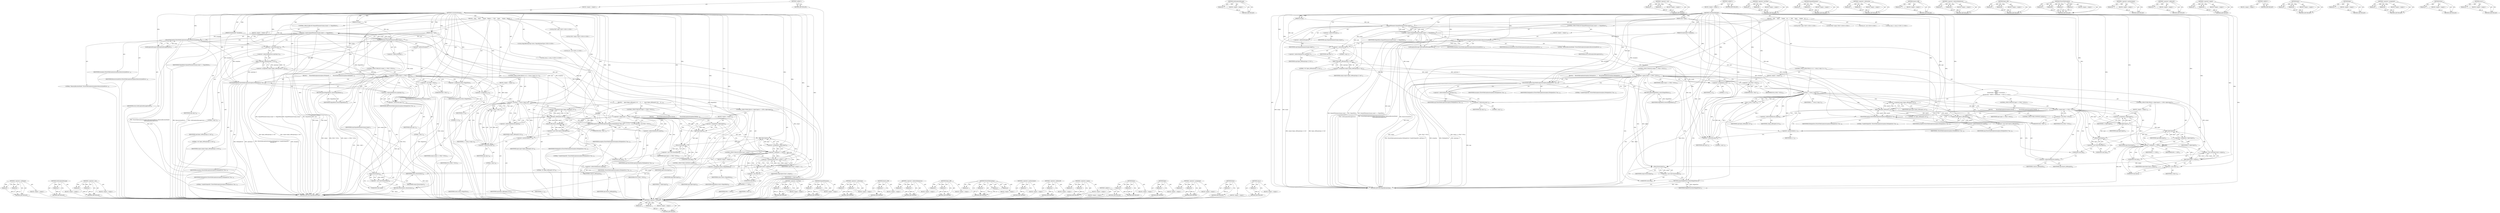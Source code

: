 digraph "ssize_t" {
vulnerable_231 [label=<(METHOD,&lt;operator&gt;.notEquals)>];
vulnerable_232 [label=<(PARAM,p1)>];
vulnerable_233 [label=<(PARAM,p2)>];
vulnerable_234 [label=<(BLOCK,&lt;empty&gt;,&lt;empty&gt;)>];
vulnerable_235 [label=<(METHOD_RETURN,ANY)>];
vulnerable_185 [label=<(METHOD,GetExceptionMessage)>];
vulnerable_186 [label=<(PARAM,p1)>];
vulnerable_187 [label=<(BLOCK,&lt;empty&gt;,&lt;empty&gt;)>];
vulnerable_188 [label=<(METHOD_RETURN,ANY)>];
vulnerable_209 [label=<(METHOD,&lt;operator&gt;.cast)>];
vulnerable_210 [label=<(PARAM,p1)>];
vulnerable_211 [label=<(PARAM,p2)>];
vulnerable_212 [label=<(BLOCK,&lt;empty&gt;,&lt;empty&gt;)>];
vulnerable_213 [label=<(METHOD_RETURN,ANY)>];
vulnerable_6 [label=<(METHOD,&lt;global&gt;)<SUB>1</SUB>>];
vulnerable_7 [label=<(BLOCK,&lt;empty&gt;,&lt;empty&gt;)<SUB>1</SUB>>];
vulnerable_8 [label=<(METHOD,ConcatenateImages)<SUB>1</SUB>>];
vulnerable_9 [label=<(PARAM,int argc)<SUB>1</SUB>>];
vulnerable_10 [label=<(PARAM,char **argv)<SUB>1</SUB>>];
vulnerable_11 [label=<(PARAM,ExceptionInfo *exception)<SUB>2</SUB>>];
vulnerable_12 [label=<(BLOCK,{
   FILE
     *input,
     *output;
 
   int
 ...,{
   FILE
     *input,
     *output;
 
   int
 ...)<SUB>3</SUB>>];
vulnerable_13 [label="<(LOCAL,FILE* input: FILE*)<SUB>5</SUB>>"];
vulnerable_14 [label="<(LOCAL,FILE* output: FILE*)<SUB>6</SUB>>"];
vulnerable_15 [label="<(LOCAL,int c: int)<SUB>9</SUB>>"];
vulnerable_16 [label="<(LOCAL,ssize_t i: ssize_t)<SUB>12</SUB>>"];
vulnerable_17 [label=<(CONTROL_STRUCTURE,IF,if (ExpandFilenames(&amp;argc,&amp;argv) == MagickFalse))<SUB>14</SUB>>];
vulnerable_18 [label=<(&lt;operator&gt;.equals,ExpandFilenames(&amp;argc,&amp;argv) == MagickFalse)<SUB>14</SUB>>];
vulnerable_19 [label=<(ExpandFilenames,ExpandFilenames(&amp;argc,&amp;argv))<SUB>14</SUB>>];
vulnerable_20 [label=<(&lt;operator&gt;.addressOf,&amp;argc)<SUB>14</SUB>>];
vulnerable_21 [label=<(IDENTIFIER,argc,ExpandFilenames(&amp;argc,&amp;argv))<SUB>14</SUB>>];
vulnerable_22 [label=<(&lt;operator&gt;.addressOf,&amp;argv)<SUB>14</SUB>>];
vulnerable_23 [label=<(IDENTIFIER,argv,ExpandFilenames(&amp;argc,&amp;argv))<SUB>14</SUB>>];
vulnerable_24 [label=<(IDENTIFIER,MagickFalse,ExpandFilenames(&amp;argc,&amp;argv) == MagickFalse)<SUB>14</SUB>>];
vulnerable_25 [label=<(BLOCK,&lt;empty&gt;,&lt;empty&gt;)<SUB>15</SUB>>];
vulnerable_26 [label=<(ThrowFileException,ThrowFileException(exception,ResourceLimitError...)<SUB>15</SUB>>];
vulnerable_27 [label=<(IDENTIFIER,exception,ThrowFileException(exception,ResourceLimitError...)<SUB>15</SUB>>];
vulnerable_28 [label=<(IDENTIFIER,ResourceLimitError,ThrowFileException(exception,ResourceLimitError...)<SUB>15</SUB>>];
vulnerable_29 [label=<(LITERAL,&quot;MemoryAllocationFailed&quot;,ThrowFileException(exception,ResourceLimitError...)<SUB>15</SUB>>];
vulnerable_30 [label=<(GetExceptionMessage,GetExceptionMessage(errno))<SUB>16</SUB>>];
vulnerable_31 [label=<(IDENTIFIER,errno,GetExceptionMessage(errno))<SUB>16</SUB>>];
vulnerable_32 [label=<(&lt;operator&gt;.assignment,output=fopen_utf8(argv[argc-1],&quot;wb&quot;))<SUB>17</SUB>>];
vulnerable_33 [label=<(IDENTIFIER,output,output=fopen_utf8(argv[argc-1],&quot;wb&quot;))<SUB>17</SUB>>];
vulnerable_34 [label=<(fopen_utf8,fopen_utf8(argv[argc-1],&quot;wb&quot;))<SUB>17</SUB>>];
vulnerable_35 [label=<(&lt;operator&gt;.indirectIndexAccess,argv[argc-1])<SUB>17</SUB>>];
vulnerable_36 [label=<(IDENTIFIER,argv,fopen_utf8(argv[argc-1],&quot;wb&quot;))<SUB>17</SUB>>];
vulnerable_37 [label=<(&lt;operator&gt;.subtraction,argc-1)<SUB>17</SUB>>];
vulnerable_38 [label=<(IDENTIFIER,argc,argc-1)<SUB>17</SUB>>];
vulnerable_39 [label=<(LITERAL,1,argc-1)<SUB>17</SUB>>];
vulnerable_40 [label=<(LITERAL,&quot;wb&quot;,fopen_utf8(argv[argc-1],&quot;wb&quot;))<SUB>17</SUB>>];
vulnerable_41 [label=<(CONTROL_STRUCTURE,IF,if (output == (FILE *) NULL))<SUB>18</SUB>>];
vulnerable_42 [label=<(&lt;operator&gt;.equals,output == (FILE *) NULL)<SUB>18</SUB>>];
vulnerable_43 [label=<(IDENTIFIER,output,output == (FILE *) NULL)<SUB>18</SUB>>];
vulnerable_44 [label=<(&lt;operator&gt;.cast,(FILE *) NULL)<SUB>18</SUB>>];
vulnerable_45 [label=<(UNKNOWN,FILE *,FILE *)<SUB>18</SUB>>];
vulnerable_46 [label=<(IDENTIFIER,NULL,(FILE *) NULL)<SUB>18</SUB>>];
vulnerable_47 [label=<(BLOCK,{
    ThrowFileException(exception,FileOpenErro...,{
    ThrowFileException(exception,FileOpenErro...)<SUB>18</SUB>>];
vulnerable_48 [label=<(ThrowFileException,ThrowFileException(exception,FileOpenError,&quot;Una...)<SUB>19</SUB>>];
vulnerable_49 [label=<(IDENTIFIER,exception,ThrowFileException(exception,FileOpenError,&quot;Una...)<SUB>19</SUB>>];
vulnerable_50 [label=<(IDENTIFIER,FileOpenError,ThrowFileException(exception,FileOpenError,&quot;Una...)<SUB>19</SUB>>];
vulnerable_51 [label=<(LITERAL,&quot;UnableToOpenFile&quot;,ThrowFileException(exception,FileOpenError,&quot;Una...)<SUB>19</SUB>>];
vulnerable_52 [label=<(&lt;operator&gt;.indirectIndexAccess,argv[argc-1])<SUB>19</SUB>>];
vulnerable_53 [label=<(IDENTIFIER,argv,ThrowFileException(exception,FileOpenError,&quot;Una...)<SUB>19</SUB>>];
vulnerable_54 [label=<(&lt;operator&gt;.subtraction,argc-1)<SUB>19</SUB>>];
vulnerable_55 [label=<(IDENTIFIER,argc,argc-1)<SUB>19</SUB>>];
vulnerable_56 [label=<(LITERAL,1,argc-1)<SUB>19</SUB>>];
vulnerable_57 [label=<(RETURN,return(MagickFalse);,return(MagickFalse);)<SUB>20</SUB>>];
vulnerable_58 [label=<(IDENTIFIER,MagickFalse,return(MagickFalse);)<SUB>20</SUB>>];
vulnerable_59 [label=<(CONTROL_STRUCTURE,FOR,for (i=2;i &lt; (ssize_t) (argc-1);i++))<SUB>22</SUB>>];
vulnerable_60 [label=<(BLOCK,&lt;empty&gt;,&lt;empty&gt;)<SUB>22</SUB>>];
vulnerable_61 [label=<(&lt;operator&gt;.assignment,i=2)<SUB>22</SUB>>];
vulnerable_62 [label=<(IDENTIFIER,i,i=2)<SUB>22</SUB>>];
vulnerable_63 [label=<(LITERAL,2,i=2)<SUB>22</SUB>>];
vulnerable_64 [label=<(&lt;operator&gt;.lessThan,i &lt; (ssize_t) (argc-1))<SUB>22</SUB>>];
vulnerable_65 [label=<(IDENTIFIER,i,i &lt; (ssize_t) (argc-1))<SUB>22</SUB>>];
vulnerable_66 [label=<(ssize_t,(ssize_t) (argc-1))<SUB>22</SUB>>];
vulnerable_67 [label=<(&lt;operator&gt;.subtraction,argc-1)<SUB>22</SUB>>];
vulnerable_68 [label=<(IDENTIFIER,argc,argc-1)<SUB>22</SUB>>];
vulnerable_69 [label=<(LITERAL,1,argc-1)<SUB>22</SUB>>];
vulnerable_70 [label=<(&lt;operator&gt;.postIncrement,i++)<SUB>22</SUB>>];
vulnerable_71 [label=<(IDENTIFIER,i,i++)<SUB>22</SUB>>];
vulnerable_72 [label="<(BLOCK,{
#if 0
    fprintf(stderr, &quot;DEBUG: Concatenate...,{
#if 0
    fprintf(stderr, &quot;DEBUG: Concatenate...)<SUB>22</SUB>>"];
vulnerable_73 [label=<(&lt;operator&gt;.assignment,input=fopen_utf8(argv[i],&quot;rb&quot;))<SUB>26</SUB>>];
vulnerable_74 [label=<(IDENTIFIER,input,input=fopen_utf8(argv[i],&quot;rb&quot;))<SUB>26</SUB>>];
vulnerable_75 [label=<(fopen_utf8,fopen_utf8(argv[i],&quot;rb&quot;))<SUB>26</SUB>>];
vulnerable_76 [label=<(&lt;operator&gt;.indirectIndexAccess,argv[i])<SUB>26</SUB>>];
vulnerable_77 [label=<(IDENTIFIER,argv,fopen_utf8(argv[i],&quot;rb&quot;))<SUB>26</SUB>>];
vulnerable_78 [label=<(IDENTIFIER,i,fopen_utf8(argv[i],&quot;rb&quot;))<SUB>26</SUB>>];
vulnerable_79 [label=<(LITERAL,&quot;rb&quot;,fopen_utf8(argv[i],&quot;rb&quot;))<SUB>26</SUB>>];
vulnerable_80 [label=<(CONTROL_STRUCTURE,IF,if (input == (FILE *) NULL))<SUB>27</SUB>>];
vulnerable_81 [label=<(&lt;operator&gt;.equals,input == (FILE *) NULL)<SUB>27</SUB>>];
vulnerable_82 [label=<(IDENTIFIER,input,input == (FILE *) NULL)<SUB>27</SUB>>];
vulnerable_83 [label=<(&lt;operator&gt;.cast,(FILE *) NULL)<SUB>27</SUB>>];
vulnerable_84 [label=<(UNKNOWN,FILE *,FILE *)<SUB>27</SUB>>];
vulnerable_85 [label=<(IDENTIFIER,NULL,(FILE *) NULL)<SUB>27</SUB>>];
vulnerable_86 [label=<(BLOCK,{
         ThrowFileException(exception,FileOpe...,{
         ThrowFileException(exception,FileOpe...)<SUB>27</SUB>>];
vulnerable_87 [label=<(ThrowFileException,ThrowFileException(exception,FileOpenError,&quot;Una...)<SUB>28</SUB>>];
vulnerable_88 [label=<(IDENTIFIER,exception,ThrowFileException(exception,FileOpenError,&quot;Una...)<SUB>28</SUB>>];
vulnerable_89 [label=<(IDENTIFIER,FileOpenError,ThrowFileException(exception,FileOpenError,&quot;Una...)<SUB>28</SUB>>];
vulnerable_90 [label=<(LITERAL,&quot;UnableToOpenFile&quot;,ThrowFileException(exception,FileOpenError,&quot;Una...)<SUB>28</SUB>>];
vulnerable_91 [label=<(&lt;operator&gt;.indirectIndexAccess,argv[i])<SUB>28</SUB>>];
vulnerable_92 [label=<(IDENTIFIER,argv,ThrowFileException(exception,FileOpenError,&quot;Una...)<SUB>28</SUB>>];
vulnerable_93 [label=<(IDENTIFIER,i,ThrowFileException(exception,FileOpenError,&quot;Una...)<SUB>28</SUB>>];
vulnerable_94 [label=<(CONTROL_STRUCTURE,CONTINUE,continue;)<SUB>29</SUB>>];
vulnerable_95 [label=<(CONTROL_STRUCTURE,FOR,for (c=fgetc(input);c != EOF;c=fgetc(input)))<SUB>31</SUB>>];
vulnerable_96 [label=<(BLOCK,&lt;empty&gt;,&lt;empty&gt;)<SUB>31</SUB>>];
vulnerable_97 [label=<(&lt;operator&gt;.assignment,c=fgetc(input))<SUB>31</SUB>>];
vulnerable_98 [label=<(IDENTIFIER,c,c=fgetc(input))<SUB>31</SUB>>];
vulnerable_99 [label=<(fgetc,fgetc(input))<SUB>31</SUB>>];
vulnerable_100 [label=<(IDENTIFIER,input,fgetc(input))<SUB>31</SUB>>];
vulnerable_101 [label=<(&lt;operator&gt;.notEquals,c != EOF)<SUB>31</SUB>>];
vulnerable_102 [label=<(IDENTIFIER,c,c != EOF)<SUB>31</SUB>>];
vulnerable_103 [label=<(IDENTIFIER,EOF,c != EOF)<SUB>31</SUB>>];
vulnerable_104 [label=<(&lt;operator&gt;.assignment,c=fgetc(input))<SUB>31</SUB>>];
vulnerable_105 [label=<(IDENTIFIER,c,c=fgetc(input))<SUB>31</SUB>>];
vulnerable_106 [label=<(fgetc,fgetc(input))<SUB>31</SUB>>];
vulnerable_107 [label=<(IDENTIFIER,input,fgetc(input))<SUB>31</SUB>>];
vulnerable_108 [label=<(&lt;operator&gt;.cast,(void) fputc((char) c,output))<SUB>32</SUB>>];
vulnerable_109 [label=<(UNKNOWN,void,void)<SUB>32</SUB>>];
vulnerable_110 [label=<(fputc,fputc((char) c,output))<SUB>32</SUB>>];
vulnerable_111 [label=<(&lt;operator&gt;.cast,(char) c)<SUB>32</SUB>>];
vulnerable_112 [label=<(UNKNOWN,char,char)<SUB>32</SUB>>];
vulnerable_113 [label=<(IDENTIFIER,c,(char) c)<SUB>32</SUB>>];
vulnerable_114 [label=<(IDENTIFIER,output,fputc((char) c,output))<SUB>32</SUB>>];
vulnerable_115 [label=<(&lt;operator&gt;.cast,(void) fclose(input))<SUB>33</SUB>>];
vulnerable_116 [label=<(UNKNOWN,void,void)<SUB>33</SUB>>];
vulnerable_117 [label=<(fclose,fclose(input))<SUB>33</SUB>>];
vulnerable_118 [label=<(IDENTIFIER,input,fclose(input))<SUB>33</SUB>>];
vulnerable_119 [label=<(&lt;operator&gt;.cast,(void) remove_utf8(argv[i]))<SUB>34</SUB>>];
vulnerable_120 [label=<(UNKNOWN,void,void)<SUB>34</SUB>>];
vulnerable_121 [label=<(remove_utf8,remove_utf8(argv[i]))<SUB>34</SUB>>];
vulnerable_122 [label=<(&lt;operator&gt;.indirectIndexAccess,argv[i])<SUB>34</SUB>>];
vulnerable_123 [label=<(IDENTIFIER,argv,remove_utf8(argv[i]))<SUB>34</SUB>>];
vulnerable_124 [label=<(IDENTIFIER,i,remove_utf8(argv[i]))<SUB>34</SUB>>];
vulnerable_125 [label=<(&lt;operator&gt;.cast,(void) fclose(output))<SUB>36</SUB>>];
vulnerable_126 [label=<(UNKNOWN,void,void)<SUB>36</SUB>>];
vulnerable_127 [label=<(fclose,fclose(output))<SUB>36</SUB>>];
vulnerable_128 [label=<(IDENTIFIER,output,fclose(output))<SUB>36</SUB>>];
vulnerable_129 [label=<(RETURN,return(MagickTrue);,return(MagickTrue);)<SUB>37</SUB>>];
vulnerable_130 [label=<(IDENTIFIER,MagickTrue,return(MagickTrue);)<SUB>37</SUB>>];
vulnerable_131 [label=<(METHOD_RETURN,MagickBooleanType)<SUB>1</SUB>>];
vulnerable_133 [label=<(METHOD_RETURN,ANY)<SUB>1</SUB>>];
vulnerable_214 [label=<(METHOD,&lt;operator&gt;.lessThan)>];
vulnerable_215 [label=<(PARAM,p1)>];
vulnerable_216 [label=<(PARAM,p2)>];
vulnerable_217 [label=<(BLOCK,&lt;empty&gt;,&lt;empty&gt;)>];
vulnerable_218 [label=<(METHOD_RETURN,ANY)>];
vulnerable_169 [label=<(METHOD,ExpandFilenames)>];
vulnerable_170 [label=<(PARAM,p1)>];
vulnerable_171 [label=<(PARAM,p2)>];
vulnerable_172 [label=<(BLOCK,&lt;empty&gt;,&lt;empty&gt;)>];
vulnerable_173 [label=<(METHOD_RETURN,ANY)>];
vulnerable_204 [label=<(METHOD,&lt;operator&gt;.subtraction)>];
vulnerable_205 [label=<(PARAM,p1)>];
vulnerable_206 [label=<(PARAM,p2)>];
vulnerable_207 [label=<(BLOCK,&lt;empty&gt;,&lt;empty&gt;)>];
vulnerable_208 [label=<(METHOD_RETURN,ANY)>];
vulnerable_245 [label=<(METHOD,remove_utf8)>];
vulnerable_246 [label=<(PARAM,p1)>];
vulnerable_247 [label=<(BLOCK,&lt;empty&gt;,&lt;empty&gt;)>];
vulnerable_248 [label=<(METHOD_RETURN,ANY)>];
vulnerable_199 [label=<(METHOD,&lt;operator&gt;.indirectIndexAccess)>];
vulnerable_200 [label=<(PARAM,p1)>];
vulnerable_201 [label=<(PARAM,p2)>];
vulnerable_202 [label=<(BLOCK,&lt;empty&gt;,&lt;empty&gt;)>];
vulnerable_203 [label=<(METHOD_RETURN,ANY)>];
vulnerable_194 [label=<(METHOD,fopen_utf8)>];
vulnerable_195 [label=<(PARAM,p1)>];
vulnerable_196 [label=<(PARAM,p2)>];
vulnerable_197 [label=<(BLOCK,&lt;empty&gt;,&lt;empty&gt;)>];
vulnerable_198 [label=<(METHOD_RETURN,ANY)>];
vulnerable_178 [label=<(METHOD,ThrowFileException)>];
vulnerable_179 [label=<(PARAM,p1)>];
vulnerable_180 [label=<(PARAM,p2)>];
vulnerable_181 [label=<(PARAM,p3)>];
vulnerable_182 [label=<(PARAM,p4)>];
vulnerable_183 [label=<(BLOCK,&lt;empty&gt;,&lt;empty&gt;)>];
vulnerable_184 [label=<(METHOD_RETURN,ANY)>];
vulnerable_223 [label=<(METHOD,&lt;operator&gt;.postIncrement)>];
vulnerable_224 [label=<(PARAM,p1)>];
vulnerable_225 [label=<(BLOCK,&lt;empty&gt;,&lt;empty&gt;)>];
vulnerable_226 [label=<(METHOD_RETURN,ANY)>];
vulnerable_174 [label=<(METHOD,&lt;operator&gt;.addressOf)>];
vulnerable_175 [label=<(PARAM,p1)>];
vulnerable_176 [label=<(BLOCK,&lt;empty&gt;,&lt;empty&gt;)>];
vulnerable_177 [label=<(METHOD_RETURN,ANY)>];
vulnerable_164 [label=<(METHOD,&lt;operator&gt;.equals)>];
vulnerable_165 [label=<(PARAM,p1)>];
vulnerable_166 [label=<(PARAM,p2)>];
vulnerable_167 [label=<(BLOCK,&lt;empty&gt;,&lt;empty&gt;)>];
vulnerable_168 [label=<(METHOD_RETURN,ANY)>];
vulnerable_158 [label=<(METHOD,&lt;global&gt;)<SUB>1</SUB>>];
vulnerable_159 [label=<(BLOCK,&lt;empty&gt;,&lt;empty&gt;)>];
vulnerable_160 [label=<(METHOD_RETURN,ANY)>];
vulnerable_236 [label=<(METHOD,fputc)>];
vulnerable_237 [label=<(PARAM,p1)>];
vulnerable_238 [label=<(PARAM,p2)>];
vulnerable_239 [label=<(BLOCK,&lt;empty&gt;,&lt;empty&gt;)>];
vulnerable_240 [label=<(METHOD_RETURN,ANY)>];
vulnerable_227 [label=<(METHOD,fgetc)>];
vulnerable_228 [label=<(PARAM,p1)>];
vulnerable_229 [label=<(BLOCK,&lt;empty&gt;,&lt;empty&gt;)>];
vulnerable_230 [label=<(METHOD_RETURN,ANY)>];
vulnerable_189 [label=<(METHOD,&lt;operator&gt;.assignment)>];
vulnerable_190 [label=<(PARAM,p1)>];
vulnerable_191 [label=<(PARAM,p2)>];
vulnerable_192 [label=<(BLOCK,&lt;empty&gt;,&lt;empty&gt;)>];
vulnerable_193 [label=<(METHOD_RETURN,ANY)>];
vulnerable_241 [label=<(METHOD,fclose)>];
vulnerable_242 [label=<(PARAM,p1)>];
vulnerable_243 [label=<(BLOCK,&lt;empty&gt;,&lt;empty&gt;)>];
vulnerable_244 [label=<(METHOD_RETURN,ANY)>];
vulnerable_219 [label=<(METHOD,ssize_t)>];
vulnerable_220 [label=<(PARAM,p1)>];
vulnerable_221 [label=<(BLOCK,&lt;empty&gt;,&lt;empty&gt;)>];
vulnerable_222 [label=<(METHOD_RETURN,ANY)>];
fixed_240 [label=<(METHOD,&lt;operator&gt;.notEquals)>];
fixed_241 [label=<(PARAM,p1)>];
fixed_242 [label=<(PARAM,p2)>];
fixed_243 [label=<(BLOCK,&lt;empty&gt;,&lt;empty&gt;)>];
fixed_244 [label=<(METHOD_RETURN,ANY)>];
fixed_194 [label=<(METHOD,GetExceptionMessage)>];
fixed_195 [label=<(PARAM,p1)>];
fixed_196 [label=<(BLOCK,&lt;empty&gt;,&lt;empty&gt;)>];
fixed_197 [label=<(METHOD_RETURN,ANY)>];
fixed_218 [label=<(METHOD,&lt;operator&gt;.cast)>];
fixed_219 [label=<(PARAM,p1)>];
fixed_220 [label=<(PARAM,p2)>];
fixed_221 [label=<(BLOCK,&lt;empty&gt;,&lt;empty&gt;)>];
fixed_222 [label=<(METHOD_RETURN,ANY)>];
fixed_6 [label=<(METHOD,&lt;global&gt;)<SUB>1</SUB>>];
fixed_7 [label=<(BLOCK,&lt;empty&gt;,&lt;empty&gt;)<SUB>1</SUB>>];
fixed_8 [label=<(METHOD,ConcatenateImages)<SUB>1</SUB>>];
fixed_9 [label=<(PARAM,int argc)<SUB>1</SUB>>];
fixed_10 [label=<(PARAM,char **argv)<SUB>1</SUB>>];
fixed_11 [label=<(PARAM,ExceptionInfo *exception)<SUB>2</SUB>>];
fixed_12 [label=<(BLOCK,{
   FILE
     *input,
     *output;
 
  Magick...,{
   FILE
     *input,
     *output;
 
  Magick...)<SUB>3</SUB>>];
fixed_13 [label="<(LOCAL,FILE* input: FILE*)<SUB>5</SUB>>"];
fixed_14 [label="<(LOCAL,FILE* output: FILE*)<SUB>6</SUB>>"];
fixed_15 [label="<(LOCAL,MagickBooleanType status: MagickBooleanType)<SUB>9</SUB>>"];
fixed_16 [label="<(LOCAL,int c: int)<SUB>12</SUB>>"];
fixed_17 [label="<(LOCAL,ssize_t i: ssize_t)<SUB>15</SUB>>"];
fixed_18 [label=<(CONTROL_STRUCTURE,IF,if (ExpandFilenames(&amp;argc,&amp;argv) == MagickFalse))<SUB>17</SUB>>];
fixed_19 [label=<(&lt;operator&gt;.equals,ExpandFilenames(&amp;argc,&amp;argv) == MagickFalse)<SUB>17</SUB>>];
fixed_20 [label=<(ExpandFilenames,ExpandFilenames(&amp;argc,&amp;argv))<SUB>17</SUB>>];
fixed_21 [label=<(&lt;operator&gt;.addressOf,&amp;argc)<SUB>17</SUB>>];
fixed_22 [label=<(IDENTIFIER,argc,ExpandFilenames(&amp;argc,&amp;argv))<SUB>17</SUB>>];
fixed_23 [label=<(&lt;operator&gt;.addressOf,&amp;argv)<SUB>17</SUB>>];
fixed_24 [label=<(IDENTIFIER,argv,ExpandFilenames(&amp;argc,&amp;argv))<SUB>17</SUB>>];
fixed_25 [label=<(IDENTIFIER,MagickFalse,ExpandFilenames(&amp;argc,&amp;argv) == MagickFalse)<SUB>17</SUB>>];
fixed_26 [label=<(BLOCK,&lt;empty&gt;,&lt;empty&gt;)<SUB>18</SUB>>];
fixed_27 [label=<(ThrowFileException,ThrowFileException(exception,ResourceLimitError...)<SUB>18</SUB>>];
fixed_28 [label=<(IDENTIFIER,exception,ThrowFileException(exception,ResourceLimitError...)<SUB>18</SUB>>];
fixed_29 [label=<(IDENTIFIER,ResourceLimitError,ThrowFileException(exception,ResourceLimitError...)<SUB>18</SUB>>];
fixed_30 [label=<(LITERAL,&quot;MemoryAllocationFailed&quot;,ThrowFileException(exception,ResourceLimitError...)<SUB>18</SUB>>];
fixed_31 [label=<(GetExceptionMessage,GetExceptionMessage(errno))<SUB>19</SUB>>];
fixed_32 [label=<(IDENTIFIER,errno,GetExceptionMessage(errno))<SUB>19</SUB>>];
fixed_33 [label=<(&lt;operator&gt;.assignment,output=fopen_utf8(argv[argc-1],&quot;wb&quot;))<SUB>20</SUB>>];
fixed_34 [label=<(IDENTIFIER,output,output=fopen_utf8(argv[argc-1],&quot;wb&quot;))<SUB>20</SUB>>];
fixed_35 [label=<(fopen_utf8,fopen_utf8(argv[argc-1],&quot;wb&quot;))<SUB>20</SUB>>];
fixed_36 [label=<(&lt;operator&gt;.indirectIndexAccess,argv[argc-1])<SUB>20</SUB>>];
fixed_37 [label=<(IDENTIFIER,argv,fopen_utf8(argv[argc-1],&quot;wb&quot;))<SUB>20</SUB>>];
fixed_38 [label=<(&lt;operator&gt;.subtraction,argc-1)<SUB>20</SUB>>];
fixed_39 [label=<(IDENTIFIER,argc,argc-1)<SUB>20</SUB>>];
fixed_40 [label=<(LITERAL,1,argc-1)<SUB>20</SUB>>];
fixed_41 [label=<(LITERAL,&quot;wb&quot;,fopen_utf8(argv[argc-1],&quot;wb&quot;))<SUB>20</SUB>>];
fixed_42 [label=<(CONTROL_STRUCTURE,IF,if (output == (FILE *) NULL))<SUB>21</SUB>>];
fixed_43 [label=<(&lt;operator&gt;.equals,output == (FILE *) NULL)<SUB>21</SUB>>];
fixed_44 [label=<(IDENTIFIER,output,output == (FILE *) NULL)<SUB>21</SUB>>];
fixed_45 [label=<(&lt;operator&gt;.cast,(FILE *) NULL)<SUB>21</SUB>>];
fixed_46 [label=<(UNKNOWN,FILE *,FILE *)<SUB>21</SUB>>];
fixed_47 [label=<(IDENTIFIER,NULL,(FILE *) NULL)<SUB>21</SUB>>];
fixed_48 [label=<(BLOCK,{
      ThrowFileException(exception,FileOpenEr...,{
      ThrowFileException(exception,FileOpenEr...)<SUB>22</SUB>>];
fixed_49 [label=<(ThrowFileException,ThrowFileException(exception,FileOpenError,&quot;Una...)<SUB>23</SUB>>];
fixed_50 [label=<(IDENTIFIER,exception,ThrowFileException(exception,FileOpenError,&quot;Una...)<SUB>23</SUB>>];
fixed_51 [label=<(IDENTIFIER,FileOpenError,ThrowFileException(exception,FileOpenError,&quot;Una...)<SUB>23</SUB>>];
fixed_52 [label=<(LITERAL,&quot;UnableToOpenFile&quot;,ThrowFileException(exception,FileOpenError,&quot;Una...)<SUB>23</SUB>>];
fixed_53 [label=<(&lt;operator&gt;.indirectIndexAccess,argv[argc-1])<SUB>24</SUB>>];
fixed_54 [label=<(IDENTIFIER,argv,ThrowFileException(exception,FileOpenError,&quot;Una...)<SUB>24</SUB>>];
fixed_55 [label=<(&lt;operator&gt;.subtraction,argc-1)<SUB>24</SUB>>];
fixed_56 [label=<(IDENTIFIER,argc,argc-1)<SUB>24</SUB>>];
fixed_57 [label=<(LITERAL,1,argc-1)<SUB>24</SUB>>];
fixed_58 [label=<(RETURN,return(MagickFalse);,return(MagickFalse);)<SUB>25</SUB>>];
fixed_59 [label=<(IDENTIFIER,MagickFalse,return(MagickFalse);)<SUB>25</SUB>>];
fixed_60 [label=<(&lt;operator&gt;.assignment,status=MagickTrue)<SUB>27</SUB>>];
fixed_61 [label=<(IDENTIFIER,status,status=MagickTrue)<SUB>27</SUB>>];
fixed_62 [label=<(IDENTIFIER,MagickTrue,status=MagickTrue)<SUB>27</SUB>>];
fixed_63 [label=<(CONTROL_STRUCTURE,FOR,for (i=2;i &lt; (ssize_t) (argc-1);i++))<SUB>28</SUB>>];
fixed_64 [label=<(BLOCK,&lt;empty&gt;,&lt;empty&gt;)<SUB>28</SUB>>];
fixed_65 [label=<(&lt;operator&gt;.assignment,i=2)<SUB>28</SUB>>];
fixed_66 [label=<(IDENTIFIER,i,i=2)<SUB>28</SUB>>];
fixed_67 [label=<(LITERAL,2,i=2)<SUB>28</SUB>>];
fixed_68 [label=<(&lt;operator&gt;.lessThan,i &lt; (ssize_t) (argc-1))<SUB>28</SUB>>];
fixed_69 [label=<(IDENTIFIER,i,i &lt; (ssize_t) (argc-1))<SUB>28</SUB>>];
fixed_70 [label=<(ssize_t,(ssize_t) (argc-1))<SUB>28</SUB>>];
fixed_71 [label=<(&lt;operator&gt;.subtraction,argc-1)<SUB>28</SUB>>];
fixed_72 [label=<(IDENTIFIER,argc,argc-1)<SUB>28</SUB>>];
fixed_73 [label=<(LITERAL,1,argc-1)<SUB>28</SUB>>];
fixed_74 [label=<(&lt;operator&gt;.postIncrement,i++)<SUB>28</SUB>>];
fixed_75 [label=<(IDENTIFIER,i,i++)<SUB>28</SUB>>];
fixed_76 [label=<(BLOCK,{
     input=fopen_utf8(argv[i],&quot;rb&quot;);
    if (...,{
     input=fopen_utf8(argv[i],&quot;rb&quot;);
    if (...)<SUB>29</SUB>>];
fixed_77 [label=<(&lt;operator&gt;.assignment,input=fopen_utf8(argv[i],&quot;rb&quot;))<SUB>30</SUB>>];
fixed_78 [label=<(IDENTIFIER,input,input=fopen_utf8(argv[i],&quot;rb&quot;))<SUB>30</SUB>>];
fixed_79 [label=<(fopen_utf8,fopen_utf8(argv[i],&quot;rb&quot;))<SUB>30</SUB>>];
fixed_80 [label=<(&lt;operator&gt;.indirectIndexAccess,argv[i])<SUB>30</SUB>>];
fixed_81 [label=<(IDENTIFIER,argv,fopen_utf8(argv[i],&quot;rb&quot;))<SUB>30</SUB>>];
fixed_82 [label=<(IDENTIFIER,i,fopen_utf8(argv[i],&quot;rb&quot;))<SUB>30</SUB>>];
fixed_83 [label=<(LITERAL,&quot;rb&quot;,fopen_utf8(argv[i],&quot;rb&quot;))<SUB>30</SUB>>];
fixed_84 [label=<(CONTROL_STRUCTURE,IF,if (input == (FILE *) NULL))<SUB>31</SUB>>];
fixed_85 [label=<(&lt;operator&gt;.equals,input == (FILE *) NULL)<SUB>31</SUB>>];
fixed_86 [label=<(IDENTIFIER,input,input == (FILE *) NULL)<SUB>31</SUB>>];
fixed_87 [label=<(&lt;operator&gt;.cast,(FILE *) NULL)<SUB>31</SUB>>];
fixed_88 [label=<(UNKNOWN,FILE *,FILE *)<SUB>31</SUB>>];
fixed_89 [label=<(IDENTIFIER,NULL,(FILE *) NULL)<SUB>31</SUB>>];
fixed_90 [label=<(BLOCK,{
         ThrowFileException(exception,FileOpe...,{
         ThrowFileException(exception,FileOpe...)<SUB>32</SUB>>];
fixed_91 [label=<(ThrowFileException,ThrowFileException(exception,FileOpenError,&quot;Una...)<SUB>33</SUB>>];
fixed_92 [label=<(IDENTIFIER,exception,ThrowFileException(exception,FileOpenError,&quot;Una...)<SUB>33</SUB>>];
fixed_93 [label=<(IDENTIFIER,FileOpenError,ThrowFileException(exception,FileOpenError,&quot;Una...)<SUB>33</SUB>>];
fixed_94 [label=<(LITERAL,&quot;UnableToOpenFile&quot;,ThrowFileException(exception,FileOpenError,&quot;Una...)<SUB>33</SUB>>];
fixed_95 [label=<(&lt;operator&gt;.indirectIndexAccess,argv[i])<SUB>33</SUB>>];
fixed_96 [label=<(IDENTIFIER,argv,ThrowFileException(exception,FileOpenError,&quot;Una...)<SUB>33</SUB>>];
fixed_97 [label=<(IDENTIFIER,i,ThrowFileException(exception,FileOpenError,&quot;Una...)<SUB>33</SUB>>];
fixed_98 [label=<(CONTROL_STRUCTURE,CONTINUE,continue;)<SUB>34</SUB>>];
fixed_99 [label=<(CONTROL_STRUCTURE,FOR,for (c=fgetc(input);c != EOF;c=fgetc(input)))<SUB>36</SUB>>];
fixed_100 [label=<(BLOCK,&lt;empty&gt;,&lt;empty&gt;)<SUB>36</SUB>>];
fixed_101 [label=<(&lt;operator&gt;.assignment,c=fgetc(input))<SUB>36</SUB>>];
fixed_102 [label=<(IDENTIFIER,c,c=fgetc(input))<SUB>36</SUB>>];
fixed_103 [label=<(fgetc,fgetc(input))<SUB>36</SUB>>];
fixed_104 [label=<(IDENTIFIER,input,fgetc(input))<SUB>36</SUB>>];
fixed_105 [label=<(&lt;operator&gt;.notEquals,c != EOF)<SUB>36</SUB>>];
fixed_106 [label=<(IDENTIFIER,c,c != EOF)<SUB>36</SUB>>];
fixed_107 [label=<(IDENTIFIER,EOF,c != EOF)<SUB>36</SUB>>];
fixed_108 [label=<(&lt;operator&gt;.assignment,c=fgetc(input))<SUB>36</SUB>>];
fixed_109 [label=<(IDENTIFIER,c,c=fgetc(input))<SUB>36</SUB>>];
fixed_110 [label=<(fgetc,fgetc(input))<SUB>36</SUB>>];
fixed_111 [label=<(IDENTIFIER,input,fgetc(input))<SUB>36</SUB>>];
fixed_112 [label=<(CONTROL_STRUCTURE,IF,if (fputc((char) c,output) != c))<SUB>37</SUB>>];
fixed_113 [label=<(&lt;operator&gt;.notEquals,fputc((char) c,output) != c)<SUB>37</SUB>>];
fixed_114 [label=<(fputc,fputc((char) c,output))<SUB>37</SUB>>];
fixed_115 [label=<(&lt;operator&gt;.cast,(char) c)<SUB>37</SUB>>];
fixed_116 [label=<(UNKNOWN,char,char)<SUB>37</SUB>>];
fixed_117 [label=<(IDENTIFIER,c,(char) c)<SUB>37</SUB>>];
fixed_118 [label=<(IDENTIFIER,output,fputc((char) c,output))<SUB>37</SUB>>];
fixed_119 [label=<(IDENTIFIER,c,fputc((char) c,output) != c)<SUB>37</SUB>>];
fixed_120 [label=<(BLOCK,&lt;empty&gt;,&lt;empty&gt;)<SUB>38</SUB>>];
fixed_121 [label=<(&lt;operator&gt;.assignment,status=MagickFalse)<SUB>38</SUB>>];
fixed_122 [label=<(IDENTIFIER,status,status=MagickFalse)<SUB>38</SUB>>];
fixed_123 [label=<(IDENTIFIER,MagickFalse,status=MagickFalse)<SUB>38</SUB>>];
fixed_124 [label=<(&lt;operator&gt;.cast,(void) fclose(input))<SUB>39</SUB>>];
fixed_125 [label=<(UNKNOWN,void,void)<SUB>39</SUB>>];
fixed_126 [label=<(fclose,fclose(input))<SUB>39</SUB>>];
fixed_127 [label=<(IDENTIFIER,input,fclose(input))<SUB>39</SUB>>];
fixed_128 [label=<(&lt;operator&gt;.cast,(void) remove_utf8(argv[i]))<SUB>40</SUB>>];
fixed_129 [label=<(UNKNOWN,void,void)<SUB>40</SUB>>];
fixed_130 [label=<(remove_utf8,remove_utf8(argv[i]))<SUB>40</SUB>>];
fixed_131 [label=<(&lt;operator&gt;.indirectIndexAccess,argv[i])<SUB>40</SUB>>];
fixed_132 [label=<(IDENTIFIER,argv,remove_utf8(argv[i]))<SUB>40</SUB>>];
fixed_133 [label=<(IDENTIFIER,i,remove_utf8(argv[i]))<SUB>40</SUB>>];
fixed_134 [label=<(&lt;operator&gt;.cast,(void) fclose(output))<SUB>42</SUB>>];
fixed_135 [label=<(UNKNOWN,void,void)<SUB>42</SUB>>];
fixed_136 [label=<(fclose,fclose(output))<SUB>42</SUB>>];
fixed_137 [label=<(IDENTIFIER,output,fclose(output))<SUB>42</SUB>>];
fixed_138 [label=<(RETURN,return(status);,return(status);)<SUB>43</SUB>>];
fixed_139 [label=<(IDENTIFIER,status,return(status);)<SUB>43</SUB>>];
fixed_140 [label=<(METHOD_RETURN,MagickBooleanType)<SUB>1</SUB>>];
fixed_142 [label=<(METHOD_RETURN,ANY)<SUB>1</SUB>>];
fixed_223 [label=<(METHOD,&lt;operator&gt;.lessThan)>];
fixed_224 [label=<(PARAM,p1)>];
fixed_225 [label=<(PARAM,p2)>];
fixed_226 [label=<(BLOCK,&lt;empty&gt;,&lt;empty&gt;)>];
fixed_227 [label=<(METHOD_RETURN,ANY)>];
fixed_178 [label=<(METHOD,ExpandFilenames)>];
fixed_179 [label=<(PARAM,p1)>];
fixed_180 [label=<(PARAM,p2)>];
fixed_181 [label=<(BLOCK,&lt;empty&gt;,&lt;empty&gt;)>];
fixed_182 [label=<(METHOD_RETURN,ANY)>];
fixed_213 [label=<(METHOD,&lt;operator&gt;.subtraction)>];
fixed_214 [label=<(PARAM,p1)>];
fixed_215 [label=<(PARAM,p2)>];
fixed_216 [label=<(BLOCK,&lt;empty&gt;,&lt;empty&gt;)>];
fixed_217 [label=<(METHOD_RETURN,ANY)>];
fixed_254 [label=<(METHOD,remove_utf8)>];
fixed_255 [label=<(PARAM,p1)>];
fixed_256 [label=<(BLOCK,&lt;empty&gt;,&lt;empty&gt;)>];
fixed_257 [label=<(METHOD_RETURN,ANY)>];
fixed_208 [label=<(METHOD,&lt;operator&gt;.indirectIndexAccess)>];
fixed_209 [label=<(PARAM,p1)>];
fixed_210 [label=<(PARAM,p2)>];
fixed_211 [label=<(BLOCK,&lt;empty&gt;,&lt;empty&gt;)>];
fixed_212 [label=<(METHOD_RETURN,ANY)>];
fixed_203 [label=<(METHOD,fopen_utf8)>];
fixed_204 [label=<(PARAM,p1)>];
fixed_205 [label=<(PARAM,p2)>];
fixed_206 [label=<(BLOCK,&lt;empty&gt;,&lt;empty&gt;)>];
fixed_207 [label=<(METHOD_RETURN,ANY)>];
fixed_187 [label=<(METHOD,ThrowFileException)>];
fixed_188 [label=<(PARAM,p1)>];
fixed_189 [label=<(PARAM,p2)>];
fixed_190 [label=<(PARAM,p3)>];
fixed_191 [label=<(PARAM,p4)>];
fixed_192 [label=<(BLOCK,&lt;empty&gt;,&lt;empty&gt;)>];
fixed_193 [label=<(METHOD_RETURN,ANY)>];
fixed_232 [label=<(METHOD,&lt;operator&gt;.postIncrement)>];
fixed_233 [label=<(PARAM,p1)>];
fixed_234 [label=<(BLOCK,&lt;empty&gt;,&lt;empty&gt;)>];
fixed_235 [label=<(METHOD_RETURN,ANY)>];
fixed_183 [label=<(METHOD,&lt;operator&gt;.addressOf)>];
fixed_184 [label=<(PARAM,p1)>];
fixed_185 [label=<(BLOCK,&lt;empty&gt;,&lt;empty&gt;)>];
fixed_186 [label=<(METHOD_RETURN,ANY)>];
fixed_173 [label=<(METHOD,&lt;operator&gt;.equals)>];
fixed_174 [label=<(PARAM,p1)>];
fixed_175 [label=<(PARAM,p2)>];
fixed_176 [label=<(BLOCK,&lt;empty&gt;,&lt;empty&gt;)>];
fixed_177 [label=<(METHOD_RETURN,ANY)>];
fixed_167 [label=<(METHOD,&lt;global&gt;)<SUB>1</SUB>>];
fixed_168 [label=<(BLOCK,&lt;empty&gt;,&lt;empty&gt;)>];
fixed_169 [label=<(METHOD_RETURN,ANY)>];
fixed_245 [label=<(METHOD,fputc)>];
fixed_246 [label=<(PARAM,p1)>];
fixed_247 [label=<(PARAM,p2)>];
fixed_248 [label=<(BLOCK,&lt;empty&gt;,&lt;empty&gt;)>];
fixed_249 [label=<(METHOD_RETURN,ANY)>];
fixed_236 [label=<(METHOD,fgetc)>];
fixed_237 [label=<(PARAM,p1)>];
fixed_238 [label=<(BLOCK,&lt;empty&gt;,&lt;empty&gt;)>];
fixed_239 [label=<(METHOD_RETURN,ANY)>];
fixed_198 [label=<(METHOD,&lt;operator&gt;.assignment)>];
fixed_199 [label=<(PARAM,p1)>];
fixed_200 [label=<(PARAM,p2)>];
fixed_201 [label=<(BLOCK,&lt;empty&gt;,&lt;empty&gt;)>];
fixed_202 [label=<(METHOD_RETURN,ANY)>];
fixed_250 [label=<(METHOD,fclose)>];
fixed_251 [label=<(PARAM,p1)>];
fixed_252 [label=<(BLOCK,&lt;empty&gt;,&lt;empty&gt;)>];
fixed_253 [label=<(METHOD_RETURN,ANY)>];
fixed_228 [label=<(METHOD,ssize_t)>];
fixed_229 [label=<(PARAM,p1)>];
fixed_230 [label=<(BLOCK,&lt;empty&gt;,&lt;empty&gt;)>];
fixed_231 [label=<(METHOD_RETURN,ANY)>];
vulnerable_231 -> vulnerable_232  [key=0, label="AST: "];
vulnerable_231 -> vulnerable_232  [key=1, label="DDG: "];
vulnerable_231 -> vulnerable_234  [key=0, label="AST: "];
vulnerable_231 -> vulnerable_233  [key=0, label="AST: "];
vulnerable_231 -> vulnerable_233  [key=1, label="DDG: "];
vulnerable_231 -> vulnerable_235  [key=0, label="AST: "];
vulnerable_231 -> vulnerable_235  [key=1, label="CFG: "];
vulnerable_232 -> vulnerable_235  [key=0, label="DDG: p1"];
vulnerable_233 -> vulnerable_235  [key=0, label="DDG: p2"];
vulnerable_185 -> vulnerable_186  [key=0, label="AST: "];
vulnerable_185 -> vulnerable_186  [key=1, label="DDG: "];
vulnerable_185 -> vulnerable_187  [key=0, label="AST: "];
vulnerable_185 -> vulnerable_188  [key=0, label="AST: "];
vulnerable_185 -> vulnerable_188  [key=1, label="CFG: "];
vulnerable_186 -> vulnerable_188  [key=0, label="DDG: p1"];
vulnerable_209 -> vulnerable_210  [key=0, label="AST: "];
vulnerable_209 -> vulnerable_210  [key=1, label="DDG: "];
vulnerable_209 -> vulnerable_212  [key=0, label="AST: "];
vulnerable_209 -> vulnerable_211  [key=0, label="AST: "];
vulnerable_209 -> vulnerable_211  [key=1, label="DDG: "];
vulnerable_209 -> vulnerable_213  [key=0, label="AST: "];
vulnerable_209 -> vulnerable_213  [key=1, label="CFG: "];
vulnerable_210 -> vulnerable_213  [key=0, label="DDG: p1"];
vulnerable_211 -> vulnerable_213  [key=0, label="DDG: p2"];
vulnerable_6 -> vulnerable_7  [key=0, label="AST: "];
vulnerable_6 -> vulnerable_133  [key=0, label="AST: "];
vulnerable_6 -> vulnerable_133  [key=1, label="CFG: "];
vulnerable_7 -> vulnerable_8  [key=0, label="AST: "];
vulnerable_8 -> vulnerable_9  [key=0, label="AST: "];
vulnerable_8 -> vulnerable_9  [key=1, label="DDG: "];
vulnerable_8 -> vulnerable_10  [key=0, label="AST: "];
vulnerable_8 -> vulnerable_10  [key=1, label="DDG: "];
vulnerable_8 -> vulnerable_11  [key=0, label="AST: "];
vulnerable_8 -> vulnerable_11  [key=1, label="DDG: "];
vulnerable_8 -> vulnerable_12  [key=0, label="AST: "];
vulnerable_8 -> vulnerable_131  [key=0, label="AST: "];
vulnerable_8 -> vulnerable_20  [key=0, label="CFG: "];
vulnerable_8 -> vulnerable_129  [key=0, label="DDG: "];
vulnerable_8 -> vulnerable_130  [key=0, label="DDG: "];
vulnerable_8 -> vulnerable_18  [key=0, label="DDG: "];
vulnerable_8 -> vulnerable_34  [key=0, label="DDG: "];
vulnerable_8 -> vulnerable_42  [key=0, label="DDG: "];
vulnerable_8 -> vulnerable_61  [key=0, label="DDG: "];
vulnerable_8 -> vulnerable_64  [key=0, label="DDG: "];
vulnerable_8 -> vulnerable_70  [key=0, label="DDG: "];
vulnerable_8 -> vulnerable_127  [key=0, label="DDG: "];
vulnerable_8 -> vulnerable_19  [key=0, label="DDG: "];
vulnerable_8 -> vulnerable_26  [key=0, label="DDG: "];
vulnerable_8 -> vulnerable_44  [key=0, label="DDG: "];
vulnerable_8 -> vulnerable_48  [key=0, label="DDG: "];
vulnerable_8 -> vulnerable_58  [key=0, label="DDG: "];
vulnerable_8 -> vulnerable_30  [key=0, label="DDG: "];
vulnerable_8 -> vulnerable_37  [key=0, label="DDG: "];
vulnerable_8 -> vulnerable_67  [key=0, label="DDG: "];
vulnerable_8 -> vulnerable_75  [key=0, label="DDG: "];
vulnerable_8 -> vulnerable_81  [key=0, label="DDG: "];
vulnerable_8 -> vulnerable_101  [key=0, label="DDG: "];
vulnerable_8 -> vulnerable_117  [key=0, label="DDG: "];
vulnerable_8 -> vulnerable_121  [key=0, label="DDG: "];
vulnerable_8 -> vulnerable_54  [key=0, label="DDG: "];
vulnerable_8 -> vulnerable_83  [key=0, label="DDG: "];
vulnerable_8 -> vulnerable_87  [key=0, label="DDG: "];
vulnerable_8 -> vulnerable_106  [key=0, label="DDG: "];
vulnerable_8 -> vulnerable_110  [key=0, label="DDG: "];
vulnerable_8 -> vulnerable_99  [key=0, label="DDG: "];
vulnerable_8 -> vulnerable_111  [key=0, label="DDG: "];
vulnerable_9 -> vulnerable_19  [key=0, label="DDG: argc"];
vulnerable_9 -> vulnerable_37  [key=0, label="DDG: argc"];
vulnerable_10 -> vulnerable_131  [key=0, label="DDG: argv"];
vulnerable_10 -> vulnerable_34  [key=0, label="DDG: argv"];
vulnerable_10 -> vulnerable_19  [key=0, label="DDG: argv"];
vulnerable_10 -> vulnerable_48  [key=0, label="DDG: argv"];
vulnerable_10 -> vulnerable_75  [key=0, label="DDG: argv"];
vulnerable_10 -> vulnerable_121  [key=0, label="DDG: argv"];
vulnerable_10 -> vulnerable_87  [key=0, label="DDG: argv"];
vulnerable_11 -> vulnerable_26  [key=0, label="DDG: exception"];
vulnerable_11 -> vulnerable_48  [key=0, label="DDG: exception"];
vulnerable_11 -> vulnerable_87  [key=0, label="DDG: exception"];
vulnerable_12 -> vulnerable_13  [key=0, label="AST: "];
vulnerable_12 -> vulnerable_14  [key=0, label="AST: "];
vulnerable_12 -> vulnerable_15  [key=0, label="AST: "];
vulnerable_12 -> vulnerable_16  [key=0, label="AST: "];
vulnerable_12 -> vulnerable_17  [key=0, label="AST: "];
vulnerable_12 -> vulnerable_32  [key=0, label="AST: "];
vulnerable_12 -> vulnerable_41  [key=0, label="AST: "];
vulnerable_12 -> vulnerable_59  [key=0, label="AST: "];
vulnerable_12 -> vulnerable_125  [key=0, label="AST: "];
vulnerable_12 -> vulnerable_129  [key=0, label="AST: "];
vulnerable_17 -> vulnerable_18  [key=0, label="AST: "];
vulnerable_17 -> vulnerable_25  [key=0, label="AST: "];
vulnerable_18 -> vulnerable_19  [key=0, label="AST: "];
vulnerable_18 -> vulnerable_24  [key=0, label="AST: "];
vulnerable_18 -> vulnerable_30  [key=0, label="CFG: "];
vulnerable_18 -> vulnerable_30  [key=1, label="CDG: "];
vulnerable_18 -> vulnerable_37  [key=0, label="CFG: "];
vulnerable_18 -> vulnerable_131  [key=0, label="DDG: ExpandFilenames(&amp;argc,&amp;argv)"];
vulnerable_18 -> vulnerable_131  [key=1, label="DDG: MagickFalse"];
vulnerable_18 -> vulnerable_131  [key=2, label="DDG: ExpandFilenames(&amp;argc,&amp;argv) == MagickFalse"];
vulnerable_18 -> vulnerable_58  [key=0, label="DDG: MagickFalse"];
vulnerable_18 -> vulnerable_26  [key=0, label="CDG: "];
vulnerable_19 -> vulnerable_20  [key=0, label="AST: "];
vulnerable_19 -> vulnerable_22  [key=0, label="AST: "];
vulnerable_19 -> vulnerable_18  [key=0, label="CFG: "];
vulnerable_19 -> vulnerable_18  [key=1, label="DDG: &amp;argc"];
vulnerable_19 -> vulnerable_18  [key=2, label="DDG: &amp;argv"];
vulnerable_19 -> vulnerable_131  [key=0, label="DDG: &amp;argc"];
vulnerable_19 -> vulnerable_131  [key=1, label="DDG: &amp;argv"];
vulnerable_19 -> vulnerable_37  [key=0, label="DDG: &amp;argc"];
vulnerable_19 -> vulnerable_67  [key=0, label="DDG: &amp;argc"];
vulnerable_19 -> vulnerable_54  [key=0, label="DDG: &amp;argc"];
vulnerable_20 -> vulnerable_21  [key=0, label="AST: "];
vulnerable_20 -> vulnerable_22  [key=0, label="CFG: "];
vulnerable_22 -> vulnerable_23  [key=0, label="AST: "];
vulnerable_22 -> vulnerable_19  [key=0, label="CFG: "];
vulnerable_25 -> vulnerable_26  [key=0, label="AST: "];
vulnerable_26 -> vulnerable_27  [key=0, label="AST: "];
vulnerable_26 -> vulnerable_28  [key=0, label="AST: "];
vulnerable_26 -> vulnerable_29  [key=0, label="AST: "];
vulnerable_26 -> vulnerable_30  [key=0, label="AST: "];
vulnerable_26 -> vulnerable_37  [key=0, label="CFG: "];
vulnerable_26 -> vulnerable_131  [key=0, label="DDG: GetExceptionMessage(errno)"];
vulnerable_26 -> vulnerable_131  [key=1, label="DDG: ThrowFileException(exception,ResourceLimitError,&quot;MemoryAllocationFailed&quot;,
         GetExceptionMessage(errno))"];
vulnerable_26 -> vulnerable_131  [key=2, label="DDG: ResourceLimitError"];
vulnerable_26 -> vulnerable_48  [key=0, label="DDG: exception"];
vulnerable_26 -> vulnerable_87  [key=0, label="DDG: exception"];
vulnerable_30 -> vulnerable_31  [key=0, label="AST: "];
vulnerable_30 -> vulnerable_26  [key=0, label="CFG: "];
vulnerable_30 -> vulnerable_26  [key=1, label="DDG: errno"];
vulnerable_30 -> vulnerable_131  [key=0, label="DDG: errno"];
vulnerable_32 -> vulnerable_33  [key=0, label="AST: "];
vulnerable_32 -> vulnerable_34  [key=0, label="AST: "];
vulnerable_32 -> vulnerable_45  [key=0, label="CFG: "];
vulnerable_32 -> vulnerable_131  [key=0, label="DDG: fopen_utf8(argv[argc-1],&quot;wb&quot;)"];
vulnerable_32 -> vulnerable_131  [key=1, label="DDG: output=fopen_utf8(argv[argc-1],&quot;wb&quot;)"];
vulnerable_32 -> vulnerable_42  [key=0, label="DDG: output"];
vulnerable_34 -> vulnerable_35  [key=0, label="AST: "];
vulnerable_34 -> vulnerable_40  [key=0, label="AST: "];
vulnerable_34 -> vulnerable_32  [key=0, label="CFG: "];
vulnerable_34 -> vulnerable_32  [key=1, label="DDG: argv[argc-1]"];
vulnerable_34 -> vulnerable_32  [key=2, label="DDG: &quot;wb&quot;"];
vulnerable_34 -> vulnerable_48  [key=0, label="DDG: argv[argc-1]"];
vulnerable_35 -> vulnerable_36  [key=0, label="AST: "];
vulnerable_35 -> vulnerable_37  [key=0, label="AST: "];
vulnerable_35 -> vulnerable_34  [key=0, label="CFG: "];
vulnerable_37 -> vulnerable_38  [key=0, label="AST: "];
vulnerable_37 -> vulnerable_39  [key=0, label="AST: "];
vulnerable_37 -> vulnerable_35  [key=0, label="CFG: "];
vulnerable_37 -> vulnerable_67  [key=0, label="DDG: argc"];
vulnerable_37 -> vulnerable_54  [key=0, label="DDG: argc"];
vulnerable_41 -> vulnerable_42  [key=0, label="AST: "];
vulnerable_41 -> vulnerable_47  [key=0, label="AST: "];
vulnerable_42 -> vulnerable_43  [key=0, label="AST: "];
vulnerable_42 -> vulnerable_44  [key=0, label="AST: "];
vulnerable_42 -> vulnerable_54  [key=0, label="CFG: "];
vulnerable_42 -> vulnerable_54  [key=1, label="CDG: "];
vulnerable_42 -> vulnerable_61  [key=0, label="CFG: "];
vulnerable_42 -> vulnerable_61  [key=1, label="CDG: "];
vulnerable_42 -> vulnerable_131  [key=0, label="DDG: output"];
vulnerable_42 -> vulnerable_131  [key=1, label="DDG: (FILE *) NULL"];
vulnerable_42 -> vulnerable_131  [key=2, label="DDG: output == (FILE *) NULL"];
vulnerable_42 -> vulnerable_127  [key=0, label="DDG: output"];
vulnerable_42 -> vulnerable_127  [key=1, label="CDG: "];
vulnerable_42 -> vulnerable_110  [key=0, label="DDG: output"];
vulnerable_42 -> vulnerable_48  [key=0, label="CDG: "];
vulnerable_42 -> vulnerable_64  [key=0, label="CDG: "];
vulnerable_42 -> vulnerable_57  [key=0, label="CDG: "];
vulnerable_42 -> vulnerable_66  [key=0, label="CDG: "];
vulnerable_42 -> vulnerable_52  [key=0, label="CDG: "];
vulnerable_42 -> vulnerable_67  [key=0, label="CDG: "];
vulnerable_42 -> vulnerable_129  [key=0, label="CDG: "];
vulnerable_42 -> vulnerable_126  [key=0, label="CDG: "];
vulnerable_42 -> vulnerable_125  [key=0, label="CDG: "];
vulnerable_44 -> vulnerable_45  [key=0, label="AST: "];
vulnerable_44 -> vulnerable_46  [key=0, label="AST: "];
vulnerable_44 -> vulnerable_42  [key=0, label="CFG: "];
vulnerable_44 -> vulnerable_131  [key=0, label="DDG: NULL"];
vulnerable_45 -> vulnerable_44  [key=0, label="CFG: "];
vulnerable_47 -> vulnerable_48  [key=0, label="AST: "];
vulnerable_47 -> vulnerable_57  [key=0, label="AST: "];
vulnerable_48 -> vulnerable_49  [key=0, label="AST: "];
vulnerable_48 -> vulnerable_50  [key=0, label="AST: "];
vulnerable_48 -> vulnerable_51  [key=0, label="AST: "];
vulnerable_48 -> vulnerable_52  [key=0, label="AST: "];
vulnerable_48 -> vulnerable_57  [key=0, label="CFG: "];
vulnerable_48 -> vulnerable_131  [key=0, label="DDG: exception"];
vulnerable_48 -> vulnerable_131  [key=1, label="DDG: FileOpenError"];
vulnerable_48 -> vulnerable_131  [key=2, label="DDG: argv[argc-1]"];
vulnerable_48 -> vulnerable_131  [key=3, label="DDG: ThrowFileException(exception,FileOpenError,&quot;UnableToOpenFile&quot;,argv[argc-1])"];
vulnerable_52 -> vulnerable_53  [key=0, label="AST: "];
vulnerable_52 -> vulnerable_54  [key=0, label="AST: "];
vulnerable_52 -> vulnerable_48  [key=0, label="CFG: "];
vulnerable_54 -> vulnerable_55  [key=0, label="AST: "];
vulnerable_54 -> vulnerable_56  [key=0, label="AST: "];
vulnerable_54 -> vulnerable_52  [key=0, label="CFG: "];
vulnerable_54 -> vulnerable_131  [key=0, label="DDG: argc"];
vulnerable_57 -> vulnerable_58  [key=0, label="AST: "];
vulnerable_57 -> vulnerable_131  [key=0, label="CFG: "];
vulnerable_57 -> vulnerable_131  [key=1, label="DDG: &lt;RET&gt;"];
vulnerable_58 -> vulnerable_57  [key=0, label="DDG: MagickFalse"];
vulnerable_59 -> vulnerable_60  [key=0, label="AST: "];
vulnerable_59 -> vulnerable_64  [key=0, label="AST: "];
vulnerable_59 -> vulnerable_70  [key=0, label="AST: "];
vulnerable_59 -> vulnerable_72  [key=0, label="AST: "];
vulnerable_60 -> vulnerable_61  [key=0, label="AST: "];
vulnerable_61 -> vulnerable_62  [key=0, label="AST: "];
vulnerable_61 -> vulnerable_63  [key=0, label="AST: "];
vulnerable_61 -> vulnerable_67  [key=0, label="CFG: "];
vulnerable_61 -> vulnerable_64  [key=0, label="DDG: i"];
vulnerable_64 -> vulnerable_65  [key=0, label="AST: "];
vulnerable_64 -> vulnerable_66  [key=0, label="AST: "];
vulnerable_64 -> vulnerable_66  [key=1, label="CDG: "];
vulnerable_64 -> vulnerable_126  [key=0, label="CFG: "];
vulnerable_64 -> vulnerable_76  [key=0, label="CFG: "];
vulnerable_64 -> vulnerable_76  [key=1, label="CDG: "];
vulnerable_64 -> vulnerable_70  [key=0, label="DDG: i"];
vulnerable_64 -> vulnerable_70  [key=1, label="CDG: "];
vulnerable_64 -> vulnerable_73  [key=0, label="CDG: "];
vulnerable_64 -> vulnerable_64  [key=0, label="CDG: "];
vulnerable_64 -> vulnerable_75  [key=0, label="CDG: "];
vulnerable_64 -> vulnerable_81  [key=0, label="CDG: "];
vulnerable_64 -> vulnerable_84  [key=0, label="CDG: "];
vulnerable_64 -> vulnerable_67  [key=0, label="CDG: "];
vulnerable_64 -> vulnerable_83  [key=0, label="CDG: "];
vulnerable_66 -> vulnerable_67  [key=0, label="AST: "];
vulnerable_66 -> vulnerable_64  [key=0, label="CFG: "];
vulnerable_66 -> vulnerable_64  [key=1, label="DDG: argc-1"];
vulnerable_67 -> vulnerable_68  [key=0, label="AST: "];
vulnerable_67 -> vulnerable_69  [key=0, label="AST: "];
vulnerable_67 -> vulnerable_66  [key=0, label="CFG: "];
vulnerable_67 -> vulnerable_66  [key=1, label="DDG: argc"];
vulnerable_67 -> vulnerable_66  [key=2, label="DDG: 1"];
vulnerable_70 -> vulnerable_71  [key=0, label="AST: "];
vulnerable_70 -> vulnerable_67  [key=0, label="CFG: "];
vulnerable_70 -> vulnerable_64  [key=0, label="DDG: i"];
vulnerable_72 -> vulnerable_73  [key=0, label="AST: "];
vulnerable_72 -> vulnerable_80  [key=0, label="AST: "];
vulnerable_72 -> vulnerable_95  [key=0, label="AST: "];
vulnerable_72 -> vulnerable_115  [key=0, label="AST: "];
vulnerable_72 -> vulnerable_119  [key=0, label="AST: "];
vulnerable_73 -> vulnerable_74  [key=0, label="AST: "];
vulnerable_73 -> vulnerable_75  [key=0, label="AST: "];
vulnerable_73 -> vulnerable_84  [key=0, label="CFG: "];
vulnerable_73 -> vulnerable_81  [key=0, label="DDG: input"];
vulnerable_75 -> vulnerable_76  [key=0, label="AST: "];
vulnerable_75 -> vulnerable_79  [key=0, label="AST: "];
vulnerable_75 -> vulnerable_73  [key=0, label="CFG: "];
vulnerable_75 -> vulnerable_73  [key=1, label="DDG: argv[i]"];
vulnerable_75 -> vulnerable_73  [key=2, label="DDG: &quot;rb&quot;"];
vulnerable_75 -> vulnerable_121  [key=0, label="DDG: argv[i]"];
vulnerable_75 -> vulnerable_87  [key=0, label="DDG: argv[i]"];
vulnerable_76 -> vulnerable_77  [key=0, label="AST: "];
vulnerable_76 -> vulnerable_78  [key=0, label="AST: "];
vulnerable_76 -> vulnerable_75  [key=0, label="CFG: "];
vulnerable_80 -> vulnerable_81  [key=0, label="AST: "];
vulnerable_80 -> vulnerable_86  [key=0, label="AST: "];
vulnerable_81 -> vulnerable_82  [key=0, label="AST: "];
vulnerable_81 -> vulnerable_83  [key=0, label="AST: "];
vulnerable_81 -> vulnerable_91  [key=0, label="CFG: "];
vulnerable_81 -> vulnerable_91  [key=1, label="CDG: "];
vulnerable_81 -> vulnerable_99  [key=0, label="CFG: "];
vulnerable_81 -> vulnerable_99  [key=1, label="DDG: input"];
vulnerable_81 -> vulnerable_99  [key=2, label="CDG: "];
vulnerable_81 -> vulnerable_115  [key=0, label="CDG: "];
vulnerable_81 -> vulnerable_120  [key=0, label="CDG: "];
vulnerable_81 -> vulnerable_116  [key=0, label="CDG: "];
vulnerable_81 -> vulnerable_122  [key=0, label="CDG: "];
vulnerable_81 -> vulnerable_119  [key=0, label="CDG: "];
vulnerable_81 -> vulnerable_121  [key=0, label="CDG: "];
vulnerable_81 -> vulnerable_87  [key=0, label="CDG: "];
vulnerable_81 -> vulnerable_97  [key=0, label="CDG: "];
vulnerable_81 -> vulnerable_101  [key=0, label="CDG: "];
vulnerable_81 -> vulnerable_117  [key=0, label="CDG: "];
vulnerable_83 -> vulnerable_84  [key=0, label="AST: "];
vulnerable_83 -> vulnerable_85  [key=0, label="AST: "];
vulnerable_83 -> vulnerable_81  [key=0, label="CFG: "];
vulnerable_84 -> vulnerable_83  [key=0, label="CFG: "];
vulnerable_86 -> vulnerable_87  [key=0, label="AST: "];
vulnerable_86 -> vulnerable_94  [key=0, label="AST: "];
vulnerable_87 -> vulnerable_88  [key=0, label="AST: "];
vulnerable_87 -> vulnerable_89  [key=0, label="AST: "];
vulnerable_87 -> vulnerable_90  [key=0, label="AST: "];
vulnerable_87 -> vulnerable_91  [key=0, label="AST: "];
vulnerable_87 -> vulnerable_70  [key=0, label="CFG: "];
vulnerable_87 -> vulnerable_75  [key=0, label="DDG: argv[i]"];
vulnerable_91 -> vulnerable_92  [key=0, label="AST: "];
vulnerable_91 -> vulnerable_93  [key=0, label="AST: "];
vulnerable_91 -> vulnerable_87  [key=0, label="CFG: "];
vulnerable_95 -> vulnerable_96  [key=0, label="AST: "];
vulnerable_95 -> vulnerable_101  [key=0, label="AST: "];
vulnerable_95 -> vulnerable_104  [key=0, label="AST: "];
vulnerable_95 -> vulnerable_108  [key=0, label="AST: "];
vulnerable_96 -> vulnerable_97  [key=0, label="AST: "];
vulnerable_97 -> vulnerable_98  [key=0, label="AST: "];
vulnerable_97 -> vulnerable_99  [key=0, label="AST: "];
vulnerable_97 -> vulnerable_101  [key=0, label="CFG: "];
vulnerable_97 -> vulnerable_101  [key=1, label="DDG: c"];
vulnerable_99 -> vulnerable_100  [key=0, label="AST: "];
vulnerable_99 -> vulnerable_97  [key=0, label="CFG: "];
vulnerable_99 -> vulnerable_97  [key=1, label="DDG: input"];
vulnerable_99 -> vulnerable_117  [key=0, label="DDG: input"];
vulnerable_99 -> vulnerable_106  [key=0, label="DDG: input"];
vulnerable_101 -> vulnerable_102  [key=0, label="AST: "];
vulnerable_101 -> vulnerable_103  [key=0, label="AST: "];
vulnerable_101 -> vulnerable_109  [key=0, label="CFG: "];
vulnerable_101 -> vulnerable_109  [key=1, label="CDG: "];
vulnerable_101 -> vulnerable_116  [key=0, label="CFG: "];
vulnerable_101 -> vulnerable_131  [key=0, label="DDG: EOF"];
vulnerable_101 -> vulnerable_110  [key=0, label="DDG: c"];
vulnerable_101 -> vulnerable_110  [key=1, label="CDG: "];
vulnerable_101 -> vulnerable_111  [key=0, label="DDG: c"];
vulnerable_101 -> vulnerable_111  [key=1, label="CDG: "];
vulnerable_101 -> vulnerable_104  [key=0, label="CDG: "];
vulnerable_101 -> vulnerable_106  [key=0, label="CDG: "];
vulnerable_101 -> vulnerable_112  [key=0, label="CDG: "];
vulnerable_101 -> vulnerable_101  [key=0, label="CDG: "];
vulnerable_101 -> vulnerable_108  [key=0, label="CDG: "];
vulnerable_104 -> vulnerable_105  [key=0, label="AST: "];
vulnerable_104 -> vulnerable_106  [key=0, label="AST: "];
vulnerable_104 -> vulnerable_101  [key=0, label="CFG: "];
vulnerable_104 -> vulnerable_101  [key=1, label="DDG: c"];
vulnerable_106 -> vulnerable_107  [key=0, label="AST: "];
vulnerable_106 -> vulnerable_104  [key=0, label="CFG: "];
vulnerable_106 -> vulnerable_104  [key=1, label="DDG: input"];
vulnerable_106 -> vulnerable_117  [key=0, label="DDG: input"];
vulnerable_108 -> vulnerable_109  [key=0, label="AST: "];
vulnerable_108 -> vulnerable_110  [key=0, label="AST: "];
vulnerable_108 -> vulnerable_106  [key=0, label="CFG: "];
vulnerable_109 -> vulnerable_112  [key=0, label="CFG: "];
vulnerable_110 -> vulnerable_111  [key=0, label="AST: "];
vulnerable_110 -> vulnerable_114  [key=0, label="AST: "];
vulnerable_110 -> vulnerable_108  [key=0, label="CFG: "];
vulnerable_110 -> vulnerable_108  [key=1, label="DDG: (char) c"];
vulnerable_110 -> vulnerable_108  [key=2, label="DDG: output"];
vulnerable_110 -> vulnerable_127  [key=0, label="DDG: output"];
vulnerable_111 -> vulnerable_112  [key=0, label="AST: "];
vulnerable_111 -> vulnerable_113  [key=0, label="AST: "];
vulnerable_111 -> vulnerable_110  [key=0, label="CFG: "];
vulnerable_112 -> vulnerable_111  [key=0, label="CFG: "];
vulnerable_115 -> vulnerable_116  [key=0, label="AST: "];
vulnerable_115 -> vulnerable_117  [key=0, label="AST: "];
vulnerable_115 -> vulnerable_120  [key=0, label="CFG: "];
vulnerable_116 -> vulnerable_117  [key=0, label="CFG: "];
vulnerable_117 -> vulnerable_118  [key=0, label="AST: "];
vulnerable_117 -> vulnerable_115  [key=0, label="CFG: "];
vulnerable_117 -> vulnerable_115  [key=1, label="DDG: input"];
vulnerable_119 -> vulnerable_120  [key=0, label="AST: "];
vulnerable_119 -> vulnerable_121  [key=0, label="AST: "];
vulnerable_119 -> vulnerable_70  [key=0, label="CFG: "];
vulnerable_120 -> vulnerable_122  [key=0, label="CFG: "];
vulnerable_121 -> vulnerable_122  [key=0, label="AST: "];
vulnerable_121 -> vulnerable_119  [key=0, label="CFG: "];
vulnerable_121 -> vulnerable_119  [key=1, label="DDG: argv[i]"];
vulnerable_121 -> vulnerable_75  [key=0, label="DDG: argv[i]"];
vulnerable_122 -> vulnerable_123  [key=0, label="AST: "];
vulnerable_122 -> vulnerable_124  [key=0, label="AST: "];
vulnerable_122 -> vulnerable_121  [key=0, label="CFG: "];
vulnerable_125 -> vulnerable_126  [key=0, label="AST: "];
vulnerable_125 -> vulnerable_127  [key=0, label="AST: "];
vulnerable_125 -> vulnerable_129  [key=0, label="CFG: "];
vulnerable_126 -> vulnerable_127  [key=0, label="CFG: "];
vulnerable_127 -> vulnerable_128  [key=0, label="AST: "];
vulnerable_127 -> vulnerable_125  [key=0, label="CFG: "];
vulnerable_127 -> vulnerable_125  [key=1, label="DDG: output"];
vulnerable_129 -> vulnerable_130  [key=0, label="AST: "];
vulnerable_129 -> vulnerable_131  [key=0, label="CFG: "];
vulnerable_129 -> vulnerable_131  [key=1, label="DDG: &lt;RET&gt;"];
vulnerable_130 -> vulnerable_129  [key=0, label="DDG: MagickTrue"];
vulnerable_214 -> vulnerable_215  [key=0, label="AST: "];
vulnerable_214 -> vulnerable_215  [key=1, label="DDG: "];
vulnerable_214 -> vulnerable_217  [key=0, label="AST: "];
vulnerable_214 -> vulnerable_216  [key=0, label="AST: "];
vulnerable_214 -> vulnerable_216  [key=1, label="DDG: "];
vulnerable_214 -> vulnerable_218  [key=0, label="AST: "];
vulnerable_214 -> vulnerable_218  [key=1, label="CFG: "];
vulnerable_215 -> vulnerable_218  [key=0, label="DDG: p1"];
vulnerable_216 -> vulnerable_218  [key=0, label="DDG: p2"];
vulnerable_169 -> vulnerable_170  [key=0, label="AST: "];
vulnerable_169 -> vulnerable_170  [key=1, label="DDG: "];
vulnerable_169 -> vulnerable_172  [key=0, label="AST: "];
vulnerable_169 -> vulnerable_171  [key=0, label="AST: "];
vulnerable_169 -> vulnerable_171  [key=1, label="DDG: "];
vulnerable_169 -> vulnerable_173  [key=0, label="AST: "];
vulnerable_169 -> vulnerable_173  [key=1, label="CFG: "];
vulnerable_170 -> vulnerable_173  [key=0, label="DDG: p1"];
vulnerable_171 -> vulnerable_173  [key=0, label="DDG: p2"];
vulnerable_204 -> vulnerable_205  [key=0, label="AST: "];
vulnerable_204 -> vulnerable_205  [key=1, label="DDG: "];
vulnerable_204 -> vulnerable_207  [key=0, label="AST: "];
vulnerable_204 -> vulnerable_206  [key=0, label="AST: "];
vulnerable_204 -> vulnerable_206  [key=1, label="DDG: "];
vulnerable_204 -> vulnerable_208  [key=0, label="AST: "];
vulnerable_204 -> vulnerable_208  [key=1, label="CFG: "];
vulnerable_205 -> vulnerable_208  [key=0, label="DDG: p1"];
vulnerable_206 -> vulnerable_208  [key=0, label="DDG: p2"];
vulnerable_245 -> vulnerable_246  [key=0, label="AST: "];
vulnerable_245 -> vulnerable_246  [key=1, label="DDG: "];
vulnerable_245 -> vulnerable_247  [key=0, label="AST: "];
vulnerable_245 -> vulnerable_248  [key=0, label="AST: "];
vulnerable_245 -> vulnerable_248  [key=1, label="CFG: "];
vulnerable_246 -> vulnerable_248  [key=0, label="DDG: p1"];
vulnerable_199 -> vulnerable_200  [key=0, label="AST: "];
vulnerable_199 -> vulnerable_200  [key=1, label="DDG: "];
vulnerable_199 -> vulnerable_202  [key=0, label="AST: "];
vulnerable_199 -> vulnerable_201  [key=0, label="AST: "];
vulnerable_199 -> vulnerable_201  [key=1, label="DDG: "];
vulnerable_199 -> vulnerable_203  [key=0, label="AST: "];
vulnerable_199 -> vulnerable_203  [key=1, label="CFG: "];
vulnerable_200 -> vulnerable_203  [key=0, label="DDG: p1"];
vulnerable_201 -> vulnerable_203  [key=0, label="DDG: p2"];
vulnerable_194 -> vulnerable_195  [key=0, label="AST: "];
vulnerable_194 -> vulnerable_195  [key=1, label="DDG: "];
vulnerable_194 -> vulnerable_197  [key=0, label="AST: "];
vulnerable_194 -> vulnerable_196  [key=0, label="AST: "];
vulnerable_194 -> vulnerable_196  [key=1, label="DDG: "];
vulnerable_194 -> vulnerable_198  [key=0, label="AST: "];
vulnerable_194 -> vulnerable_198  [key=1, label="CFG: "];
vulnerable_195 -> vulnerable_198  [key=0, label="DDG: p1"];
vulnerable_196 -> vulnerable_198  [key=0, label="DDG: p2"];
vulnerable_178 -> vulnerable_179  [key=0, label="AST: "];
vulnerable_178 -> vulnerable_179  [key=1, label="DDG: "];
vulnerable_178 -> vulnerable_183  [key=0, label="AST: "];
vulnerable_178 -> vulnerable_180  [key=0, label="AST: "];
vulnerable_178 -> vulnerable_180  [key=1, label="DDG: "];
vulnerable_178 -> vulnerable_184  [key=0, label="AST: "];
vulnerable_178 -> vulnerable_184  [key=1, label="CFG: "];
vulnerable_178 -> vulnerable_181  [key=0, label="AST: "];
vulnerable_178 -> vulnerable_181  [key=1, label="DDG: "];
vulnerable_178 -> vulnerable_182  [key=0, label="AST: "];
vulnerable_178 -> vulnerable_182  [key=1, label="DDG: "];
vulnerable_179 -> vulnerable_184  [key=0, label="DDG: p1"];
vulnerable_180 -> vulnerable_184  [key=0, label="DDG: p2"];
vulnerable_181 -> vulnerable_184  [key=0, label="DDG: p3"];
vulnerable_182 -> vulnerable_184  [key=0, label="DDG: p4"];
vulnerable_223 -> vulnerable_224  [key=0, label="AST: "];
vulnerable_223 -> vulnerable_224  [key=1, label="DDG: "];
vulnerable_223 -> vulnerable_225  [key=0, label="AST: "];
vulnerable_223 -> vulnerable_226  [key=0, label="AST: "];
vulnerable_223 -> vulnerable_226  [key=1, label="CFG: "];
vulnerable_224 -> vulnerable_226  [key=0, label="DDG: p1"];
vulnerable_174 -> vulnerable_175  [key=0, label="AST: "];
vulnerable_174 -> vulnerable_175  [key=1, label="DDG: "];
vulnerable_174 -> vulnerable_176  [key=0, label="AST: "];
vulnerable_174 -> vulnerable_177  [key=0, label="AST: "];
vulnerable_174 -> vulnerable_177  [key=1, label="CFG: "];
vulnerable_175 -> vulnerable_177  [key=0, label="DDG: p1"];
vulnerable_164 -> vulnerable_165  [key=0, label="AST: "];
vulnerable_164 -> vulnerable_165  [key=1, label="DDG: "];
vulnerable_164 -> vulnerable_167  [key=0, label="AST: "];
vulnerable_164 -> vulnerable_166  [key=0, label="AST: "];
vulnerable_164 -> vulnerable_166  [key=1, label="DDG: "];
vulnerable_164 -> vulnerable_168  [key=0, label="AST: "];
vulnerable_164 -> vulnerable_168  [key=1, label="CFG: "];
vulnerable_165 -> vulnerable_168  [key=0, label="DDG: p1"];
vulnerable_166 -> vulnerable_168  [key=0, label="DDG: p2"];
vulnerable_158 -> vulnerable_159  [key=0, label="AST: "];
vulnerable_158 -> vulnerable_160  [key=0, label="AST: "];
vulnerable_158 -> vulnerable_160  [key=1, label="CFG: "];
vulnerable_236 -> vulnerable_237  [key=0, label="AST: "];
vulnerable_236 -> vulnerable_237  [key=1, label="DDG: "];
vulnerable_236 -> vulnerable_239  [key=0, label="AST: "];
vulnerable_236 -> vulnerable_238  [key=0, label="AST: "];
vulnerable_236 -> vulnerable_238  [key=1, label="DDG: "];
vulnerable_236 -> vulnerable_240  [key=0, label="AST: "];
vulnerable_236 -> vulnerable_240  [key=1, label="CFG: "];
vulnerable_237 -> vulnerable_240  [key=0, label="DDG: p1"];
vulnerable_238 -> vulnerable_240  [key=0, label="DDG: p2"];
vulnerable_227 -> vulnerable_228  [key=0, label="AST: "];
vulnerable_227 -> vulnerable_228  [key=1, label="DDG: "];
vulnerable_227 -> vulnerable_229  [key=0, label="AST: "];
vulnerable_227 -> vulnerable_230  [key=0, label="AST: "];
vulnerable_227 -> vulnerable_230  [key=1, label="CFG: "];
vulnerable_228 -> vulnerable_230  [key=0, label="DDG: p1"];
vulnerable_189 -> vulnerable_190  [key=0, label="AST: "];
vulnerable_189 -> vulnerable_190  [key=1, label="DDG: "];
vulnerable_189 -> vulnerable_192  [key=0, label="AST: "];
vulnerable_189 -> vulnerable_191  [key=0, label="AST: "];
vulnerable_189 -> vulnerable_191  [key=1, label="DDG: "];
vulnerable_189 -> vulnerable_193  [key=0, label="AST: "];
vulnerable_189 -> vulnerable_193  [key=1, label="CFG: "];
vulnerable_190 -> vulnerable_193  [key=0, label="DDG: p1"];
vulnerable_191 -> vulnerable_193  [key=0, label="DDG: p2"];
vulnerable_241 -> vulnerable_242  [key=0, label="AST: "];
vulnerable_241 -> vulnerable_242  [key=1, label="DDG: "];
vulnerable_241 -> vulnerable_243  [key=0, label="AST: "];
vulnerable_241 -> vulnerable_244  [key=0, label="AST: "];
vulnerable_241 -> vulnerable_244  [key=1, label="CFG: "];
vulnerable_242 -> vulnerable_244  [key=0, label="DDG: p1"];
vulnerable_219 -> vulnerable_220  [key=0, label="AST: "];
vulnerable_219 -> vulnerable_220  [key=1, label="DDG: "];
vulnerable_219 -> vulnerable_221  [key=0, label="AST: "];
vulnerable_219 -> vulnerable_222  [key=0, label="AST: "];
vulnerable_219 -> vulnerable_222  [key=1, label="CFG: "];
vulnerable_220 -> vulnerable_222  [key=0, label="DDG: p1"];
fixed_240 -> fixed_241  [key=0, label="AST: "];
fixed_240 -> fixed_241  [key=1, label="DDG: "];
fixed_240 -> fixed_243  [key=0, label="AST: "];
fixed_240 -> fixed_242  [key=0, label="AST: "];
fixed_240 -> fixed_242  [key=1, label="DDG: "];
fixed_240 -> fixed_244  [key=0, label="AST: "];
fixed_240 -> fixed_244  [key=1, label="CFG: "];
fixed_241 -> fixed_244  [key=0, label="DDG: p1"];
fixed_242 -> fixed_244  [key=0, label="DDG: p2"];
fixed_243 -> vulnerable_231  [key=0];
fixed_244 -> vulnerable_231  [key=0];
fixed_194 -> fixed_195  [key=0, label="AST: "];
fixed_194 -> fixed_195  [key=1, label="DDG: "];
fixed_194 -> fixed_196  [key=0, label="AST: "];
fixed_194 -> fixed_197  [key=0, label="AST: "];
fixed_194 -> fixed_197  [key=1, label="CFG: "];
fixed_195 -> fixed_197  [key=0, label="DDG: p1"];
fixed_196 -> vulnerable_231  [key=0];
fixed_197 -> vulnerable_231  [key=0];
fixed_218 -> fixed_219  [key=0, label="AST: "];
fixed_218 -> fixed_219  [key=1, label="DDG: "];
fixed_218 -> fixed_221  [key=0, label="AST: "];
fixed_218 -> fixed_220  [key=0, label="AST: "];
fixed_218 -> fixed_220  [key=1, label="DDG: "];
fixed_218 -> fixed_222  [key=0, label="AST: "];
fixed_218 -> fixed_222  [key=1, label="CFG: "];
fixed_219 -> fixed_222  [key=0, label="DDG: p1"];
fixed_220 -> fixed_222  [key=0, label="DDG: p2"];
fixed_221 -> vulnerable_231  [key=0];
fixed_222 -> vulnerable_231  [key=0];
fixed_6 -> fixed_7  [key=0, label="AST: "];
fixed_6 -> fixed_142  [key=0, label="AST: "];
fixed_6 -> fixed_142  [key=1, label="CFG: "];
fixed_7 -> fixed_8  [key=0, label="AST: "];
fixed_8 -> fixed_9  [key=0, label="AST: "];
fixed_8 -> fixed_9  [key=1, label="DDG: "];
fixed_8 -> fixed_10  [key=0, label="AST: "];
fixed_8 -> fixed_10  [key=1, label="DDG: "];
fixed_8 -> fixed_11  [key=0, label="AST: "];
fixed_8 -> fixed_11  [key=1, label="DDG: "];
fixed_8 -> fixed_12  [key=0, label="AST: "];
fixed_8 -> fixed_140  [key=0, label="AST: "];
fixed_8 -> fixed_21  [key=0, label="CFG: "];
fixed_8 -> fixed_60  [key=0, label="DDG: "];
fixed_8 -> fixed_139  [key=0, label="DDG: "];
fixed_8 -> fixed_19  [key=0, label="DDG: "];
fixed_8 -> fixed_35  [key=0, label="DDG: "];
fixed_8 -> fixed_43  [key=0, label="DDG: "];
fixed_8 -> fixed_65  [key=0, label="DDG: "];
fixed_8 -> fixed_68  [key=0, label="DDG: "];
fixed_8 -> fixed_74  [key=0, label="DDG: "];
fixed_8 -> fixed_136  [key=0, label="DDG: "];
fixed_8 -> fixed_20  [key=0, label="DDG: "];
fixed_8 -> fixed_27  [key=0, label="DDG: "];
fixed_8 -> fixed_45  [key=0, label="DDG: "];
fixed_8 -> fixed_49  [key=0, label="DDG: "];
fixed_8 -> fixed_59  [key=0, label="DDG: "];
fixed_8 -> fixed_31  [key=0, label="DDG: "];
fixed_8 -> fixed_38  [key=0, label="DDG: "];
fixed_8 -> fixed_71  [key=0, label="DDG: "];
fixed_8 -> fixed_79  [key=0, label="DDG: "];
fixed_8 -> fixed_85  [key=0, label="DDG: "];
fixed_8 -> fixed_105  [key=0, label="DDG: "];
fixed_8 -> fixed_126  [key=0, label="DDG: "];
fixed_8 -> fixed_130  [key=0, label="DDG: "];
fixed_8 -> fixed_55  [key=0, label="DDG: "];
fixed_8 -> fixed_87  [key=0, label="DDG: "];
fixed_8 -> fixed_91  [key=0, label="DDG: "];
fixed_8 -> fixed_110  [key=0, label="DDG: "];
fixed_8 -> fixed_113  [key=0, label="DDG: "];
fixed_8 -> fixed_121  [key=0, label="DDG: "];
fixed_8 -> fixed_103  [key=0, label="DDG: "];
fixed_8 -> fixed_114  [key=0, label="DDG: "];
fixed_8 -> fixed_115  [key=0, label="DDG: "];
fixed_9 -> fixed_20  [key=0, label="DDG: argc"];
fixed_9 -> fixed_38  [key=0, label="DDG: argc"];
fixed_10 -> fixed_140  [key=0, label="DDG: argv"];
fixed_10 -> fixed_35  [key=0, label="DDG: argv"];
fixed_10 -> fixed_20  [key=0, label="DDG: argv"];
fixed_10 -> fixed_49  [key=0, label="DDG: argv"];
fixed_10 -> fixed_79  [key=0, label="DDG: argv"];
fixed_10 -> fixed_130  [key=0, label="DDG: argv"];
fixed_10 -> fixed_91  [key=0, label="DDG: argv"];
fixed_11 -> fixed_27  [key=0, label="DDG: exception"];
fixed_11 -> fixed_49  [key=0, label="DDG: exception"];
fixed_11 -> fixed_91  [key=0, label="DDG: exception"];
fixed_12 -> fixed_13  [key=0, label="AST: "];
fixed_12 -> fixed_14  [key=0, label="AST: "];
fixed_12 -> fixed_15  [key=0, label="AST: "];
fixed_12 -> fixed_16  [key=0, label="AST: "];
fixed_12 -> fixed_17  [key=0, label="AST: "];
fixed_12 -> fixed_18  [key=0, label="AST: "];
fixed_12 -> fixed_33  [key=0, label="AST: "];
fixed_12 -> fixed_42  [key=0, label="AST: "];
fixed_12 -> fixed_60  [key=0, label="AST: "];
fixed_12 -> fixed_63  [key=0, label="AST: "];
fixed_12 -> fixed_134  [key=0, label="AST: "];
fixed_12 -> fixed_138  [key=0, label="AST: "];
fixed_13 -> vulnerable_231  [key=0];
fixed_14 -> vulnerable_231  [key=0];
fixed_15 -> vulnerable_231  [key=0];
fixed_16 -> vulnerable_231  [key=0];
fixed_17 -> vulnerable_231  [key=0];
fixed_18 -> fixed_19  [key=0, label="AST: "];
fixed_18 -> fixed_26  [key=0, label="AST: "];
fixed_19 -> fixed_20  [key=0, label="AST: "];
fixed_19 -> fixed_25  [key=0, label="AST: "];
fixed_19 -> fixed_31  [key=0, label="CFG: "];
fixed_19 -> fixed_31  [key=1, label="CDG: "];
fixed_19 -> fixed_38  [key=0, label="CFG: "];
fixed_19 -> fixed_140  [key=0, label="DDG: ExpandFilenames(&amp;argc,&amp;argv)"];
fixed_19 -> fixed_140  [key=1, label="DDG: MagickFalse"];
fixed_19 -> fixed_140  [key=2, label="DDG: ExpandFilenames(&amp;argc,&amp;argv) == MagickFalse"];
fixed_19 -> fixed_59  [key=0, label="DDG: MagickFalse"];
fixed_19 -> fixed_121  [key=0, label="DDG: MagickFalse"];
fixed_19 -> fixed_27  [key=0, label="CDG: "];
fixed_20 -> fixed_21  [key=0, label="AST: "];
fixed_20 -> fixed_23  [key=0, label="AST: "];
fixed_20 -> fixed_19  [key=0, label="CFG: "];
fixed_20 -> fixed_19  [key=1, label="DDG: &amp;argc"];
fixed_20 -> fixed_19  [key=2, label="DDG: &amp;argv"];
fixed_20 -> fixed_140  [key=0, label="DDG: &amp;argc"];
fixed_20 -> fixed_140  [key=1, label="DDG: &amp;argv"];
fixed_20 -> fixed_38  [key=0, label="DDG: &amp;argc"];
fixed_20 -> fixed_71  [key=0, label="DDG: &amp;argc"];
fixed_20 -> fixed_55  [key=0, label="DDG: &amp;argc"];
fixed_21 -> fixed_22  [key=0, label="AST: "];
fixed_21 -> fixed_23  [key=0, label="CFG: "];
fixed_22 -> vulnerable_231  [key=0];
fixed_23 -> fixed_24  [key=0, label="AST: "];
fixed_23 -> fixed_20  [key=0, label="CFG: "];
fixed_24 -> vulnerable_231  [key=0];
fixed_25 -> vulnerable_231  [key=0];
fixed_26 -> fixed_27  [key=0, label="AST: "];
fixed_27 -> fixed_28  [key=0, label="AST: "];
fixed_27 -> fixed_29  [key=0, label="AST: "];
fixed_27 -> fixed_30  [key=0, label="AST: "];
fixed_27 -> fixed_31  [key=0, label="AST: "];
fixed_27 -> fixed_38  [key=0, label="CFG: "];
fixed_27 -> fixed_140  [key=0, label="DDG: GetExceptionMessage(errno)"];
fixed_27 -> fixed_140  [key=1, label="DDG: ThrowFileException(exception,ResourceLimitError,&quot;MemoryAllocationFailed&quot;,
      GetExceptionMessage(errno))"];
fixed_27 -> fixed_140  [key=2, label="DDG: ResourceLimitError"];
fixed_27 -> fixed_49  [key=0, label="DDG: exception"];
fixed_27 -> fixed_91  [key=0, label="DDG: exception"];
fixed_28 -> vulnerable_231  [key=0];
fixed_29 -> vulnerable_231  [key=0];
fixed_30 -> vulnerable_231  [key=0];
fixed_31 -> fixed_32  [key=0, label="AST: "];
fixed_31 -> fixed_27  [key=0, label="CFG: "];
fixed_31 -> fixed_27  [key=1, label="DDG: errno"];
fixed_31 -> fixed_140  [key=0, label="DDG: errno"];
fixed_32 -> vulnerable_231  [key=0];
fixed_33 -> fixed_34  [key=0, label="AST: "];
fixed_33 -> fixed_35  [key=0, label="AST: "];
fixed_33 -> fixed_46  [key=0, label="CFG: "];
fixed_33 -> fixed_140  [key=0, label="DDG: fopen_utf8(argv[argc-1],&quot;wb&quot;)"];
fixed_33 -> fixed_140  [key=1, label="DDG: output=fopen_utf8(argv[argc-1],&quot;wb&quot;)"];
fixed_33 -> fixed_43  [key=0, label="DDG: output"];
fixed_34 -> vulnerable_231  [key=0];
fixed_35 -> fixed_36  [key=0, label="AST: "];
fixed_35 -> fixed_41  [key=0, label="AST: "];
fixed_35 -> fixed_33  [key=0, label="CFG: "];
fixed_35 -> fixed_33  [key=1, label="DDG: argv[argc-1]"];
fixed_35 -> fixed_33  [key=2, label="DDG: &quot;wb&quot;"];
fixed_35 -> fixed_49  [key=0, label="DDG: argv[argc-1]"];
fixed_36 -> fixed_37  [key=0, label="AST: "];
fixed_36 -> fixed_38  [key=0, label="AST: "];
fixed_36 -> fixed_35  [key=0, label="CFG: "];
fixed_37 -> vulnerable_231  [key=0];
fixed_38 -> fixed_39  [key=0, label="AST: "];
fixed_38 -> fixed_40  [key=0, label="AST: "];
fixed_38 -> fixed_36  [key=0, label="CFG: "];
fixed_38 -> fixed_71  [key=0, label="DDG: argc"];
fixed_38 -> fixed_55  [key=0, label="DDG: argc"];
fixed_39 -> vulnerable_231  [key=0];
fixed_40 -> vulnerable_231  [key=0];
fixed_41 -> vulnerable_231  [key=0];
fixed_42 -> fixed_43  [key=0, label="AST: "];
fixed_42 -> fixed_48  [key=0, label="AST: "];
fixed_43 -> fixed_44  [key=0, label="AST: "];
fixed_43 -> fixed_45  [key=0, label="AST: "];
fixed_43 -> fixed_55  [key=0, label="CFG: "];
fixed_43 -> fixed_55  [key=1, label="CDG: "];
fixed_43 -> fixed_60  [key=0, label="CFG: "];
fixed_43 -> fixed_60  [key=1, label="CDG: "];
fixed_43 -> fixed_140  [key=0, label="DDG: output"];
fixed_43 -> fixed_140  [key=1, label="DDG: (FILE *) NULL"];
fixed_43 -> fixed_140  [key=2, label="DDG: output == (FILE *) NULL"];
fixed_43 -> fixed_136  [key=0, label="DDG: output"];
fixed_43 -> fixed_136  [key=1, label="CDG: "];
fixed_43 -> fixed_114  [key=0, label="DDG: output"];
fixed_43 -> fixed_68  [key=0, label="CDG: "];
fixed_43 -> fixed_49  [key=0, label="CDG: "];
fixed_43 -> fixed_65  [key=0, label="CDG: "];
fixed_43 -> fixed_134  [key=0, label="CDG: "];
fixed_43 -> fixed_138  [key=0, label="CDG: "];
fixed_43 -> fixed_58  [key=0, label="CDG: "];
fixed_43 -> fixed_71  [key=0, label="CDG: "];
fixed_43 -> fixed_53  [key=0, label="CDG: "];
fixed_43 -> fixed_135  [key=0, label="CDG: "];
fixed_43 -> fixed_70  [key=0, label="CDG: "];
fixed_44 -> vulnerable_231  [key=0];
fixed_45 -> fixed_46  [key=0, label="AST: "];
fixed_45 -> fixed_47  [key=0, label="AST: "];
fixed_45 -> fixed_43  [key=0, label="CFG: "];
fixed_45 -> fixed_140  [key=0, label="DDG: NULL"];
fixed_46 -> fixed_45  [key=0, label="CFG: "];
fixed_47 -> vulnerable_231  [key=0];
fixed_48 -> fixed_49  [key=0, label="AST: "];
fixed_48 -> fixed_58  [key=0, label="AST: "];
fixed_49 -> fixed_50  [key=0, label="AST: "];
fixed_49 -> fixed_51  [key=0, label="AST: "];
fixed_49 -> fixed_52  [key=0, label="AST: "];
fixed_49 -> fixed_53  [key=0, label="AST: "];
fixed_49 -> fixed_58  [key=0, label="CFG: "];
fixed_49 -> fixed_140  [key=0, label="DDG: exception"];
fixed_49 -> fixed_140  [key=1, label="DDG: FileOpenError"];
fixed_49 -> fixed_140  [key=2, label="DDG: argv[argc-1]"];
fixed_49 -> fixed_140  [key=3, label="DDG: ThrowFileException(exception,FileOpenError,&quot;UnableToOpenFile&quot;,
        argv[argc-1])"];
fixed_50 -> vulnerable_231  [key=0];
fixed_51 -> vulnerable_231  [key=0];
fixed_52 -> vulnerable_231  [key=0];
fixed_53 -> fixed_54  [key=0, label="AST: "];
fixed_53 -> fixed_55  [key=0, label="AST: "];
fixed_53 -> fixed_49  [key=0, label="CFG: "];
fixed_54 -> vulnerable_231  [key=0];
fixed_55 -> fixed_56  [key=0, label="AST: "];
fixed_55 -> fixed_57  [key=0, label="AST: "];
fixed_55 -> fixed_53  [key=0, label="CFG: "];
fixed_55 -> fixed_140  [key=0, label="DDG: argc"];
fixed_56 -> vulnerable_231  [key=0];
fixed_57 -> vulnerable_231  [key=0];
fixed_58 -> fixed_59  [key=0, label="AST: "];
fixed_58 -> fixed_140  [key=0, label="CFG: "];
fixed_58 -> fixed_140  [key=1, label="DDG: &lt;RET&gt;"];
fixed_59 -> fixed_58  [key=0, label="DDG: MagickFalse"];
fixed_60 -> fixed_61  [key=0, label="AST: "];
fixed_60 -> fixed_62  [key=0, label="AST: "];
fixed_60 -> fixed_65  [key=0, label="CFG: "];
fixed_60 -> fixed_140  [key=0, label="DDG: MagickTrue"];
fixed_60 -> fixed_139  [key=0, label="DDG: status"];
fixed_61 -> vulnerable_231  [key=0];
fixed_62 -> vulnerable_231  [key=0];
fixed_63 -> fixed_64  [key=0, label="AST: "];
fixed_63 -> fixed_68  [key=0, label="AST: "];
fixed_63 -> fixed_74  [key=0, label="AST: "];
fixed_63 -> fixed_76  [key=0, label="AST: "];
fixed_64 -> fixed_65  [key=0, label="AST: "];
fixed_65 -> fixed_66  [key=0, label="AST: "];
fixed_65 -> fixed_67  [key=0, label="AST: "];
fixed_65 -> fixed_71  [key=0, label="CFG: "];
fixed_65 -> fixed_68  [key=0, label="DDG: i"];
fixed_66 -> vulnerable_231  [key=0];
fixed_67 -> vulnerable_231  [key=0];
fixed_68 -> fixed_69  [key=0, label="AST: "];
fixed_68 -> fixed_70  [key=0, label="AST: "];
fixed_68 -> fixed_70  [key=1, label="CDG: "];
fixed_68 -> fixed_135  [key=0, label="CFG: "];
fixed_68 -> fixed_80  [key=0, label="CFG: "];
fixed_68 -> fixed_80  [key=1, label="CDG: "];
fixed_68 -> fixed_74  [key=0, label="DDG: i"];
fixed_68 -> fixed_74  [key=1, label="CDG: "];
fixed_68 -> fixed_68  [key=0, label="CDG: "];
fixed_68 -> fixed_77  [key=0, label="CDG: "];
fixed_68 -> fixed_85  [key=0, label="CDG: "];
fixed_68 -> fixed_87  [key=0, label="CDG: "];
fixed_68 -> fixed_79  [key=0, label="CDG: "];
fixed_68 -> fixed_71  [key=0, label="CDG: "];
fixed_68 -> fixed_88  [key=0, label="CDG: "];
fixed_69 -> vulnerable_231  [key=0];
fixed_70 -> fixed_71  [key=0, label="AST: "];
fixed_70 -> fixed_68  [key=0, label="CFG: "];
fixed_70 -> fixed_68  [key=1, label="DDG: argc-1"];
fixed_71 -> fixed_72  [key=0, label="AST: "];
fixed_71 -> fixed_73  [key=0, label="AST: "];
fixed_71 -> fixed_70  [key=0, label="CFG: "];
fixed_71 -> fixed_70  [key=1, label="DDG: argc"];
fixed_71 -> fixed_70  [key=2, label="DDG: 1"];
fixed_72 -> vulnerable_231  [key=0];
fixed_73 -> vulnerable_231  [key=0];
fixed_74 -> fixed_75  [key=0, label="AST: "];
fixed_74 -> fixed_71  [key=0, label="CFG: "];
fixed_74 -> fixed_68  [key=0, label="DDG: i"];
fixed_75 -> vulnerable_231  [key=0];
fixed_76 -> fixed_77  [key=0, label="AST: "];
fixed_76 -> fixed_84  [key=0, label="AST: "];
fixed_76 -> fixed_99  [key=0, label="AST: "];
fixed_76 -> fixed_124  [key=0, label="AST: "];
fixed_76 -> fixed_128  [key=0, label="AST: "];
fixed_77 -> fixed_78  [key=0, label="AST: "];
fixed_77 -> fixed_79  [key=0, label="AST: "];
fixed_77 -> fixed_88  [key=0, label="CFG: "];
fixed_77 -> fixed_85  [key=0, label="DDG: input"];
fixed_78 -> vulnerable_231  [key=0];
fixed_79 -> fixed_80  [key=0, label="AST: "];
fixed_79 -> fixed_83  [key=0, label="AST: "];
fixed_79 -> fixed_77  [key=0, label="CFG: "];
fixed_79 -> fixed_77  [key=1, label="DDG: argv[i]"];
fixed_79 -> fixed_77  [key=2, label="DDG: &quot;rb&quot;"];
fixed_79 -> fixed_130  [key=0, label="DDG: argv[i]"];
fixed_79 -> fixed_91  [key=0, label="DDG: argv[i]"];
fixed_80 -> fixed_81  [key=0, label="AST: "];
fixed_80 -> fixed_82  [key=0, label="AST: "];
fixed_80 -> fixed_79  [key=0, label="CFG: "];
fixed_81 -> vulnerable_231  [key=0];
fixed_82 -> vulnerable_231  [key=0];
fixed_83 -> vulnerable_231  [key=0];
fixed_84 -> fixed_85  [key=0, label="AST: "];
fixed_84 -> fixed_90  [key=0, label="AST: "];
fixed_85 -> fixed_86  [key=0, label="AST: "];
fixed_85 -> fixed_87  [key=0, label="AST: "];
fixed_85 -> fixed_95  [key=0, label="CFG: "];
fixed_85 -> fixed_95  [key=1, label="CDG: "];
fixed_85 -> fixed_103  [key=0, label="CFG: "];
fixed_85 -> fixed_103  [key=1, label="DDG: input"];
fixed_85 -> fixed_103  [key=2, label="CDG: "];
fixed_85 -> fixed_128  [key=0, label="CDG: "];
fixed_85 -> fixed_131  [key=0, label="CDG: "];
fixed_85 -> fixed_91  [key=0, label="CDG: "];
fixed_85 -> fixed_129  [key=0, label="CDG: "];
fixed_85 -> fixed_101  [key=0, label="CDG: "];
fixed_85 -> fixed_126  [key=0, label="CDG: "];
fixed_85 -> fixed_105  [key=0, label="CDG: "];
fixed_85 -> fixed_130  [key=0, label="CDG: "];
fixed_85 -> fixed_124  [key=0, label="CDG: "];
fixed_85 -> fixed_125  [key=0, label="CDG: "];
fixed_86 -> vulnerable_231  [key=0];
fixed_87 -> fixed_88  [key=0, label="AST: "];
fixed_87 -> fixed_89  [key=0, label="AST: "];
fixed_87 -> fixed_85  [key=0, label="CFG: "];
fixed_88 -> fixed_87  [key=0, label="CFG: "];
fixed_89 -> vulnerable_231  [key=0];
fixed_90 -> fixed_91  [key=0, label="AST: "];
fixed_90 -> fixed_98  [key=0, label="AST: "];
fixed_91 -> fixed_92  [key=0, label="AST: "];
fixed_91 -> fixed_93  [key=0, label="AST: "];
fixed_91 -> fixed_94  [key=0, label="AST: "];
fixed_91 -> fixed_95  [key=0, label="AST: "];
fixed_91 -> fixed_74  [key=0, label="CFG: "];
fixed_91 -> fixed_79  [key=0, label="DDG: argv[i]"];
fixed_92 -> vulnerable_231  [key=0];
fixed_93 -> vulnerable_231  [key=0];
fixed_94 -> vulnerable_231  [key=0];
fixed_95 -> fixed_96  [key=0, label="AST: "];
fixed_95 -> fixed_97  [key=0, label="AST: "];
fixed_95 -> fixed_91  [key=0, label="CFG: "];
fixed_96 -> vulnerable_231  [key=0];
fixed_97 -> vulnerable_231  [key=0];
fixed_98 -> vulnerable_231  [key=0];
fixed_99 -> fixed_100  [key=0, label="AST: "];
fixed_99 -> fixed_105  [key=0, label="AST: "];
fixed_99 -> fixed_108  [key=0, label="AST: "];
fixed_99 -> fixed_112  [key=0, label="AST: "];
fixed_100 -> fixed_101  [key=0, label="AST: "];
fixed_101 -> fixed_102  [key=0, label="AST: "];
fixed_101 -> fixed_103  [key=0, label="AST: "];
fixed_101 -> fixed_105  [key=0, label="CFG: "];
fixed_101 -> fixed_105  [key=1, label="DDG: c"];
fixed_102 -> vulnerable_231  [key=0];
fixed_103 -> fixed_104  [key=0, label="AST: "];
fixed_103 -> fixed_101  [key=0, label="CFG: "];
fixed_103 -> fixed_101  [key=1, label="DDG: input"];
fixed_103 -> fixed_126  [key=0, label="DDG: input"];
fixed_103 -> fixed_110  [key=0, label="DDG: input"];
fixed_104 -> vulnerable_231  [key=0];
fixed_105 -> fixed_106  [key=0, label="AST: "];
fixed_105 -> fixed_107  [key=0, label="AST: "];
fixed_105 -> fixed_116  [key=0, label="CFG: "];
fixed_105 -> fixed_116  [key=1, label="CDG: "];
fixed_105 -> fixed_125  [key=0, label="CFG: "];
fixed_105 -> fixed_140  [key=0, label="DDG: EOF"];
fixed_105 -> fixed_113  [key=0, label="DDG: c"];
fixed_105 -> fixed_113  [key=1, label="CDG: "];
fixed_105 -> fixed_114  [key=0, label="DDG: c"];
fixed_105 -> fixed_114  [key=1, label="CDG: "];
fixed_105 -> fixed_115  [key=0, label="DDG: c"];
fixed_105 -> fixed_115  [key=1, label="CDG: "];
fixed_105 -> fixed_105  [key=0, label="CDG: "];
fixed_105 -> fixed_110  [key=0, label="CDG: "];
fixed_105 -> fixed_108  [key=0, label="CDG: "];
fixed_106 -> vulnerable_231  [key=0];
fixed_107 -> vulnerable_231  [key=0];
fixed_108 -> fixed_109  [key=0, label="AST: "];
fixed_108 -> fixed_110  [key=0, label="AST: "];
fixed_108 -> fixed_105  [key=0, label="CFG: "];
fixed_108 -> fixed_105  [key=1, label="DDG: c"];
fixed_109 -> vulnerable_231  [key=0];
fixed_110 -> fixed_111  [key=0, label="AST: "];
fixed_110 -> fixed_108  [key=0, label="CFG: "];
fixed_110 -> fixed_108  [key=1, label="DDG: input"];
fixed_110 -> fixed_126  [key=0, label="DDG: input"];
fixed_111 -> vulnerable_231  [key=0];
fixed_112 -> fixed_113  [key=0, label="AST: "];
fixed_112 -> fixed_120  [key=0, label="AST: "];
fixed_113 -> fixed_114  [key=0, label="AST: "];
fixed_113 -> fixed_119  [key=0, label="AST: "];
fixed_113 -> fixed_121  [key=0, label="CFG: "];
fixed_113 -> fixed_121  [key=1, label="CDG: "];
fixed_113 -> fixed_110  [key=0, label="CFG: "];
fixed_114 -> fixed_115  [key=0, label="AST: "];
fixed_114 -> fixed_118  [key=0, label="AST: "];
fixed_114 -> fixed_113  [key=0, label="CFG: "];
fixed_114 -> fixed_113  [key=1, label="DDG: (char) c"];
fixed_114 -> fixed_113  [key=2, label="DDG: output"];
fixed_114 -> fixed_136  [key=0, label="DDG: output"];
fixed_115 -> fixed_116  [key=0, label="AST: "];
fixed_115 -> fixed_117  [key=0, label="AST: "];
fixed_115 -> fixed_114  [key=0, label="CFG: "];
fixed_116 -> fixed_115  [key=0, label="CFG: "];
fixed_117 -> vulnerable_231  [key=0];
fixed_118 -> vulnerable_231  [key=0];
fixed_119 -> vulnerable_231  [key=0];
fixed_120 -> fixed_121  [key=0, label="AST: "];
fixed_121 -> fixed_122  [key=0, label="AST: "];
fixed_121 -> fixed_123  [key=0, label="AST: "];
fixed_121 -> fixed_110  [key=0, label="CFG: "];
fixed_121 -> fixed_139  [key=0, label="DDG: status"];
fixed_122 -> vulnerable_231  [key=0];
fixed_123 -> vulnerable_231  [key=0];
fixed_124 -> fixed_125  [key=0, label="AST: "];
fixed_124 -> fixed_126  [key=0, label="AST: "];
fixed_124 -> fixed_129  [key=0, label="CFG: "];
fixed_125 -> fixed_126  [key=0, label="CFG: "];
fixed_126 -> fixed_127  [key=0, label="AST: "];
fixed_126 -> fixed_124  [key=0, label="CFG: "];
fixed_126 -> fixed_124  [key=1, label="DDG: input"];
fixed_127 -> vulnerable_231  [key=0];
fixed_128 -> fixed_129  [key=0, label="AST: "];
fixed_128 -> fixed_130  [key=0, label="AST: "];
fixed_128 -> fixed_74  [key=0, label="CFG: "];
fixed_129 -> fixed_131  [key=0, label="CFG: "];
fixed_130 -> fixed_131  [key=0, label="AST: "];
fixed_130 -> fixed_128  [key=0, label="CFG: "];
fixed_130 -> fixed_128  [key=1, label="DDG: argv[i]"];
fixed_130 -> fixed_79  [key=0, label="DDG: argv[i]"];
fixed_131 -> fixed_132  [key=0, label="AST: "];
fixed_131 -> fixed_133  [key=0, label="AST: "];
fixed_131 -> fixed_130  [key=0, label="CFG: "];
fixed_132 -> vulnerable_231  [key=0];
fixed_133 -> vulnerable_231  [key=0];
fixed_134 -> fixed_135  [key=0, label="AST: "];
fixed_134 -> fixed_136  [key=0, label="AST: "];
fixed_134 -> fixed_138  [key=0, label="CFG: "];
fixed_135 -> fixed_136  [key=0, label="CFG: "];
fixed_136 -> fixed_137  [key=0, label="AST: "];
fixed_136 -> fixed_134  [key=0, label="CFG: "];
fixed_136 -> fixed_134  [key=1, label="DDG: output"];
fixed_137 -> vulnerable_231  [key=0];
fixed_138 -> fixed_139  [key=0, label="AST: "];
fixed_138 -> fixed_140  [key=0, label="CFG: "];
fixed_138 -> fixed_140  [key=1, label="DDG: &lt;RET&gt;"];
fixed_139 -> fixed_138  [key=0, label="DDG: status"];
fixed_140 -> vulnerable_231  [key=0];
fixed_142 -> vulnerable_231  [key=0];
fixed_223 -> fixed_224  [key=0, label="AST: "];
fixed_223 -> fixed_224  [key=1, label="DDG: "];
fixed_223 -> fixed_226  [key=0, label="AST: "];
fixed_223 -> fixed_225  [key=0, label="AST: "];
fixed_223 -> fixed_225  [key=1, label="DDG: "];
fixed_223 -> fixed_227  [key=0, label="AST: "];
fixed_223 -> fixed_227  [key=1, label="CFG: "];
fixed_224 -> fixed_227  [key=0, label="DDG: p1"];
fixed_225 -> fixed_227  [key=0, label="DDG: p2"];
fixed_226 -> vulnerable_231  [key=0];
fixed_227 -> vulnerable_231  [key=0];
fixed_178 -> fixed_179  [key=0, label="AST: "];
fixed_178 -> fixed_179  [key=1, label="DDG: "];
fixed_178 -> fixed_181  [key=0, label="AST: "];
fixed_178 -> fixed_180  [key=0, label="AST: "];
fixed_178 -> fixed_180  [key=1, label="DDG: "];
fixed_178 -> fixed_182  [key=0, label="AST: "];
fixed_178 -> fixed_182  [key=1, label="CFG: "];
fixed_179 -> fixed_182  [key=0, label="DDG: p1"];
fixed_180 -> fixed_182  [key=0, label="DDG: p2"];
fixed_181 -> vulnerable_231  [key=0];
fixed_182 -> vulnerable_231  [key=0];
fixed_213 -> fixed_214  [key=0, label="AST: "];
fixed_213 -> fixed_214  [key=1, label="DDG: "];
fixed_213 -> fixed_216  [key=0, label="AST: "];
fixed_213 -> fixed_215  [key=0, label="AST: "];
fixed_213 -> fixed_215  [key=1, label="DDG: "];
fixed_213 -> fixed_217  [key=0, label="AST: "];
fixed_213 -> fixed_217  [key=1, label="CFG: "];
fixed_214 -> fixed_217  [key=0, label="DDG: p1"];
fixed_215 -> fixed_217  [key=0, label="DDG: p2"];
fixed_216 -> vulnerable_231  [key=0];
fixed_217 -> vulnerable_231  [key=0];
fixed_254 -> fixed_255  [key=0, label="AST: "];
fixed_254 -> fixed_255  [key=1, label="DDG: "];
fixed_254 -> fixed_256  [key=0, label="AST: "];
fixed_254 -> fixed_257  [key=0, label="AST: "];
fixed_254 -> fixed_257  [key=1, label="CFG: "];
fixed_255 -> fixed_257  [key=0, label="DDG: p1"];
fixed_256 -> vulnerable_231  [key=0];
fixed_257 -> vulnerable_231  [key=0];
fixed_208 -> fixed_209  [key=0, label="AST: "];
fixed_208 -> fixed_209  [key=1, label="DDG: "];
fixed_208 -> fixed_211  [key=0, label="AST: "];
fixed_208 -> fixed_210  [key=0, label="AST: "];
fixed_208 -> fixed_210  [key=1, label="DDG: "];
fixed_208 -> fixed_212  [key=0, label="AST: "];
fixed_208 -> fixed_212  [key=1, label="CFG: "];
fixed_209 -> fixed_212  [key=0, label="DDG: p1"];
fixed_210 -> fixed_212  [key=0, label="DDG: p2"];
fixed_211 -> vulnerable_231  [key=0];
fixed_212 -> vulnerable_231  [key=0];
fixed_203 -> fixed_204  [key=0, label="AST: "];
fixed_203 -> fixed_204  [key=1, label="DDG: "];
fixed_203 -> fixed_206  [key=0, label="AST: "];
fixed_203 -> fixed_205  [key=0, label="AST: "];
fixed_203 -> fixed_205  [key=1, label="DDG: "];
fixed_203 -> fixed_207  [key=0, label="AST: "];
fixed_203 -> fixed_207  [key=1, label="CFG: "];
fixed_204 -> fixed_207  [key=0, label="DDG: p1"];
fixed_205 -> fixed_207  [key=0, label="DDG: p2"];
fixed_206 -> vulnerable_231  [key=0];
fixed_207 -> vulnerable_231  [key=0];
fixed_187 -> fixed_188  [key=0, label="AST: "];
fixed_187 -> fixed_188  [key=1, label="DDG: "];
fixed_187 -> fixed_192  [key=0, label="AST: "];
fixed_187 -> fixed_189  [key=0, label="AST: "];
fixed_187 -> fixed_189  [key=1, label="DDG: "];
fixed_187 -> fixed_193  [key=0, label="AST: "];
fixed_187 -> fixed_193  [key=1, label="CFG: "];
fixed_187 -> fixed_190  [key=0, label="AST: "];
fixed_187 -> fixed_190  [key=1, label="DDG: "];
fixed_187 -> fixed_191  [key=0, label="AST: "];
fixed_187 -> fixed_191  [key=1, label="DDG: "];
fixed_188 -> fixed_193  [key=0, label="DDG: p1"];
fixed_189 -> fixed_193  [key=0, label="DDG: p2"];
fixed_190 -> fixed_193  [key=0, label="DDG: p3"];
fixed_191 -> fixed_193  [key=0, label="DDG: p4"];
fixed_192 -> vulnerable_231  [key=0];
fixed_193 -> vulnerable_231  [key=0];
fixed_232 -> fixed_233  [key=0, label="AST: "];
fixed_232 -> fixed_233  [key=1, label="DDG: "];
fixed_232 -> fixed_234  [key=0, label="AST: "];
fixed_232 -> fixed_235  [key=0, label="AST: "];
fixed_232 -> fixed_235  [key=1, label="CFG: "];
fixed_233 -> fixed_235  [key=0, label="DDG: p1"];
fixed_234 -> vulnerable_231  [key=0];
fixed_235 -> vulnerable_231  [key=0];
fixed_183 -> fixed_184  [key=0, label="AST: "];
fixed_183 -> fixed_184  [key=1, label="DDG: "];
fixed_183 -> fixed_185  [key=0, label="AST: "];
fixed_183 -> fixed_186  [key=0, label="AST: "];
fixed_183 -> fixed_186  [key=1, label="CFG: "];
fixed_184 -> fixed_186  [key=0, label="DDG: p1"];
fixed_185 -> vulnerable_231  [key=0];
fixed_186 -> vulnerable_231  [key=0];
fixed_173 -> fixed_174  [key=0, label="AST: "];
fixed_173 -> fixed_174  [key=1, label="DDG: "];
fixed_173 -> fixed_176  [key=0, label="AST: "];
fixed_173 -> fixed_175  [key=0, label="AST: "];
fixed_173 -> fixed_175  [key=1, label="DDG: "];
fixed_173 -> fixed_177  [key=0, label="AST: "];
fixed_173 -> fixed_177  [key=1, label="CFG: "];
fixed_174 -> fixed_177  [key=0, label="DDG: p1"];
fixed_175 -> fixed_177  [key=0, label="DDG: p2"];
fixed_176 -> vulnerable_231  [key=0];
fixed_177 -> vulnerable_231  [key=0];
fixed_167 -> fixed_168  [key=0, label="AST: "];
fixed_167 -> fixed_169  [key=0, label="AST: "];
fixed_167 -> fixed_169  [key=1, label="CFG: "];
fixed_168 -> vulnerable_231  [key=0];
fixed_169 -> vulnerable_231  [key=0];
fixed_245 -> fixed_246  [key=0, label="AST: "];
fixed_245 -> fixed_246  [key=1, label="DDG: "];
fixed_245 -> fixed_248  [key=0, label="AST: "];
fixed_245 -> fixed_247  [key=0, label="AST: "];
fixed_245 -> fixed_247  [key=1, label="DDG: "];
fixed_245 -> fixed_249  [key=0, label="AST: "];
fixed_245 -> fixed_249  [key=1, label="CFG: "];
fixed_246 -> fixed_249  [key=0, label="DDG: p1"];
fixed_247 -> fixed_249  [key=0, label="DDG: p2"];
fixed_248 -> vulnerable_231  [key=0];
fixed_249 -> vulnerable_231  [key=0];
fixed_236 -> fixed_237  [key=0, label="AST: "];
fixed_236 -> fixed_237  [key=1, label="DDG: "];
fixed_236 -> fixed_238  [key=0, label="AST: "];
fixed_236 -> fixed_239  [key=0, label="AST: "];
fixed_236 -> fixed_239  [key=1, label="CFG: "];
fixed_237 -> fixed_239  [key=0, label="DDG: p1"];
fixed_238 -> vulnerable_231  [key=0];
fixed_239 -> vulnerable_231  [key=0];
fixed_198 -> fixed_199  [key=0, label="AST: "];
fixed_198 -> fixed_199  [key=1, label="DDG: "];
fixed_198 -> fixed_201  [key=0, label="AST: "];
fixed_198 -> fixed_200  [key=0, label="AST: "];
fixed_198 -> fixed_200  [key=1, label="DDG: "];
fixed_198 -> fixed_202  [key=0, label="AST: "];
fixed_198 -> fixed_202  [key=1, label="CFG: "];
fixed_199 -> fixed_202  [key=0, label="DDG: p1"];
fixed_200 -> fixed_202  [key=0, label="DDG: p2"];
fixed_201 -> vulnerable_231  [key=0];
fixed_202 -> vulnerable_231  [key=0];
fixed_250 -> fixed_251  [key=0, label="AST: "];
fixed_250 -> fixed_251  [key=1, label="DDG: "];
fixed_250 -> fixed_252  [key=0, label="AST: "];
fixed_250 -> fixed_253  [key=0, label="AST: "];
fixed_250 -> fixed_253  [key=1, label="CFG: "];
fixed_251 -> fixed_253  [key=0, label="DDG: p1"];
fixed_252 -> vulnerable_231  [key=0];
fixed_253 -> vulnerable_231  [key=0];
fixed_228 -> fixed_229  [key=0, label="AST: "];
fixed_228 -> fixed_229  [key=1, label="DDG: "];
fixed_228 -> fixed_230  [key=0, label="AST: "];
fixed_228 -> fixed_231  [key=0, label="AST: "];
fixed_228 -> fixed_231  [key=1, label="CFG: "];
fixed_229 -> fixed_231  [key=0, label="DDG: p1"];
fixed_230 -> vulnerable_231  [key=0];
fixed_231 -> vulnerable_231  [key=0];
}
